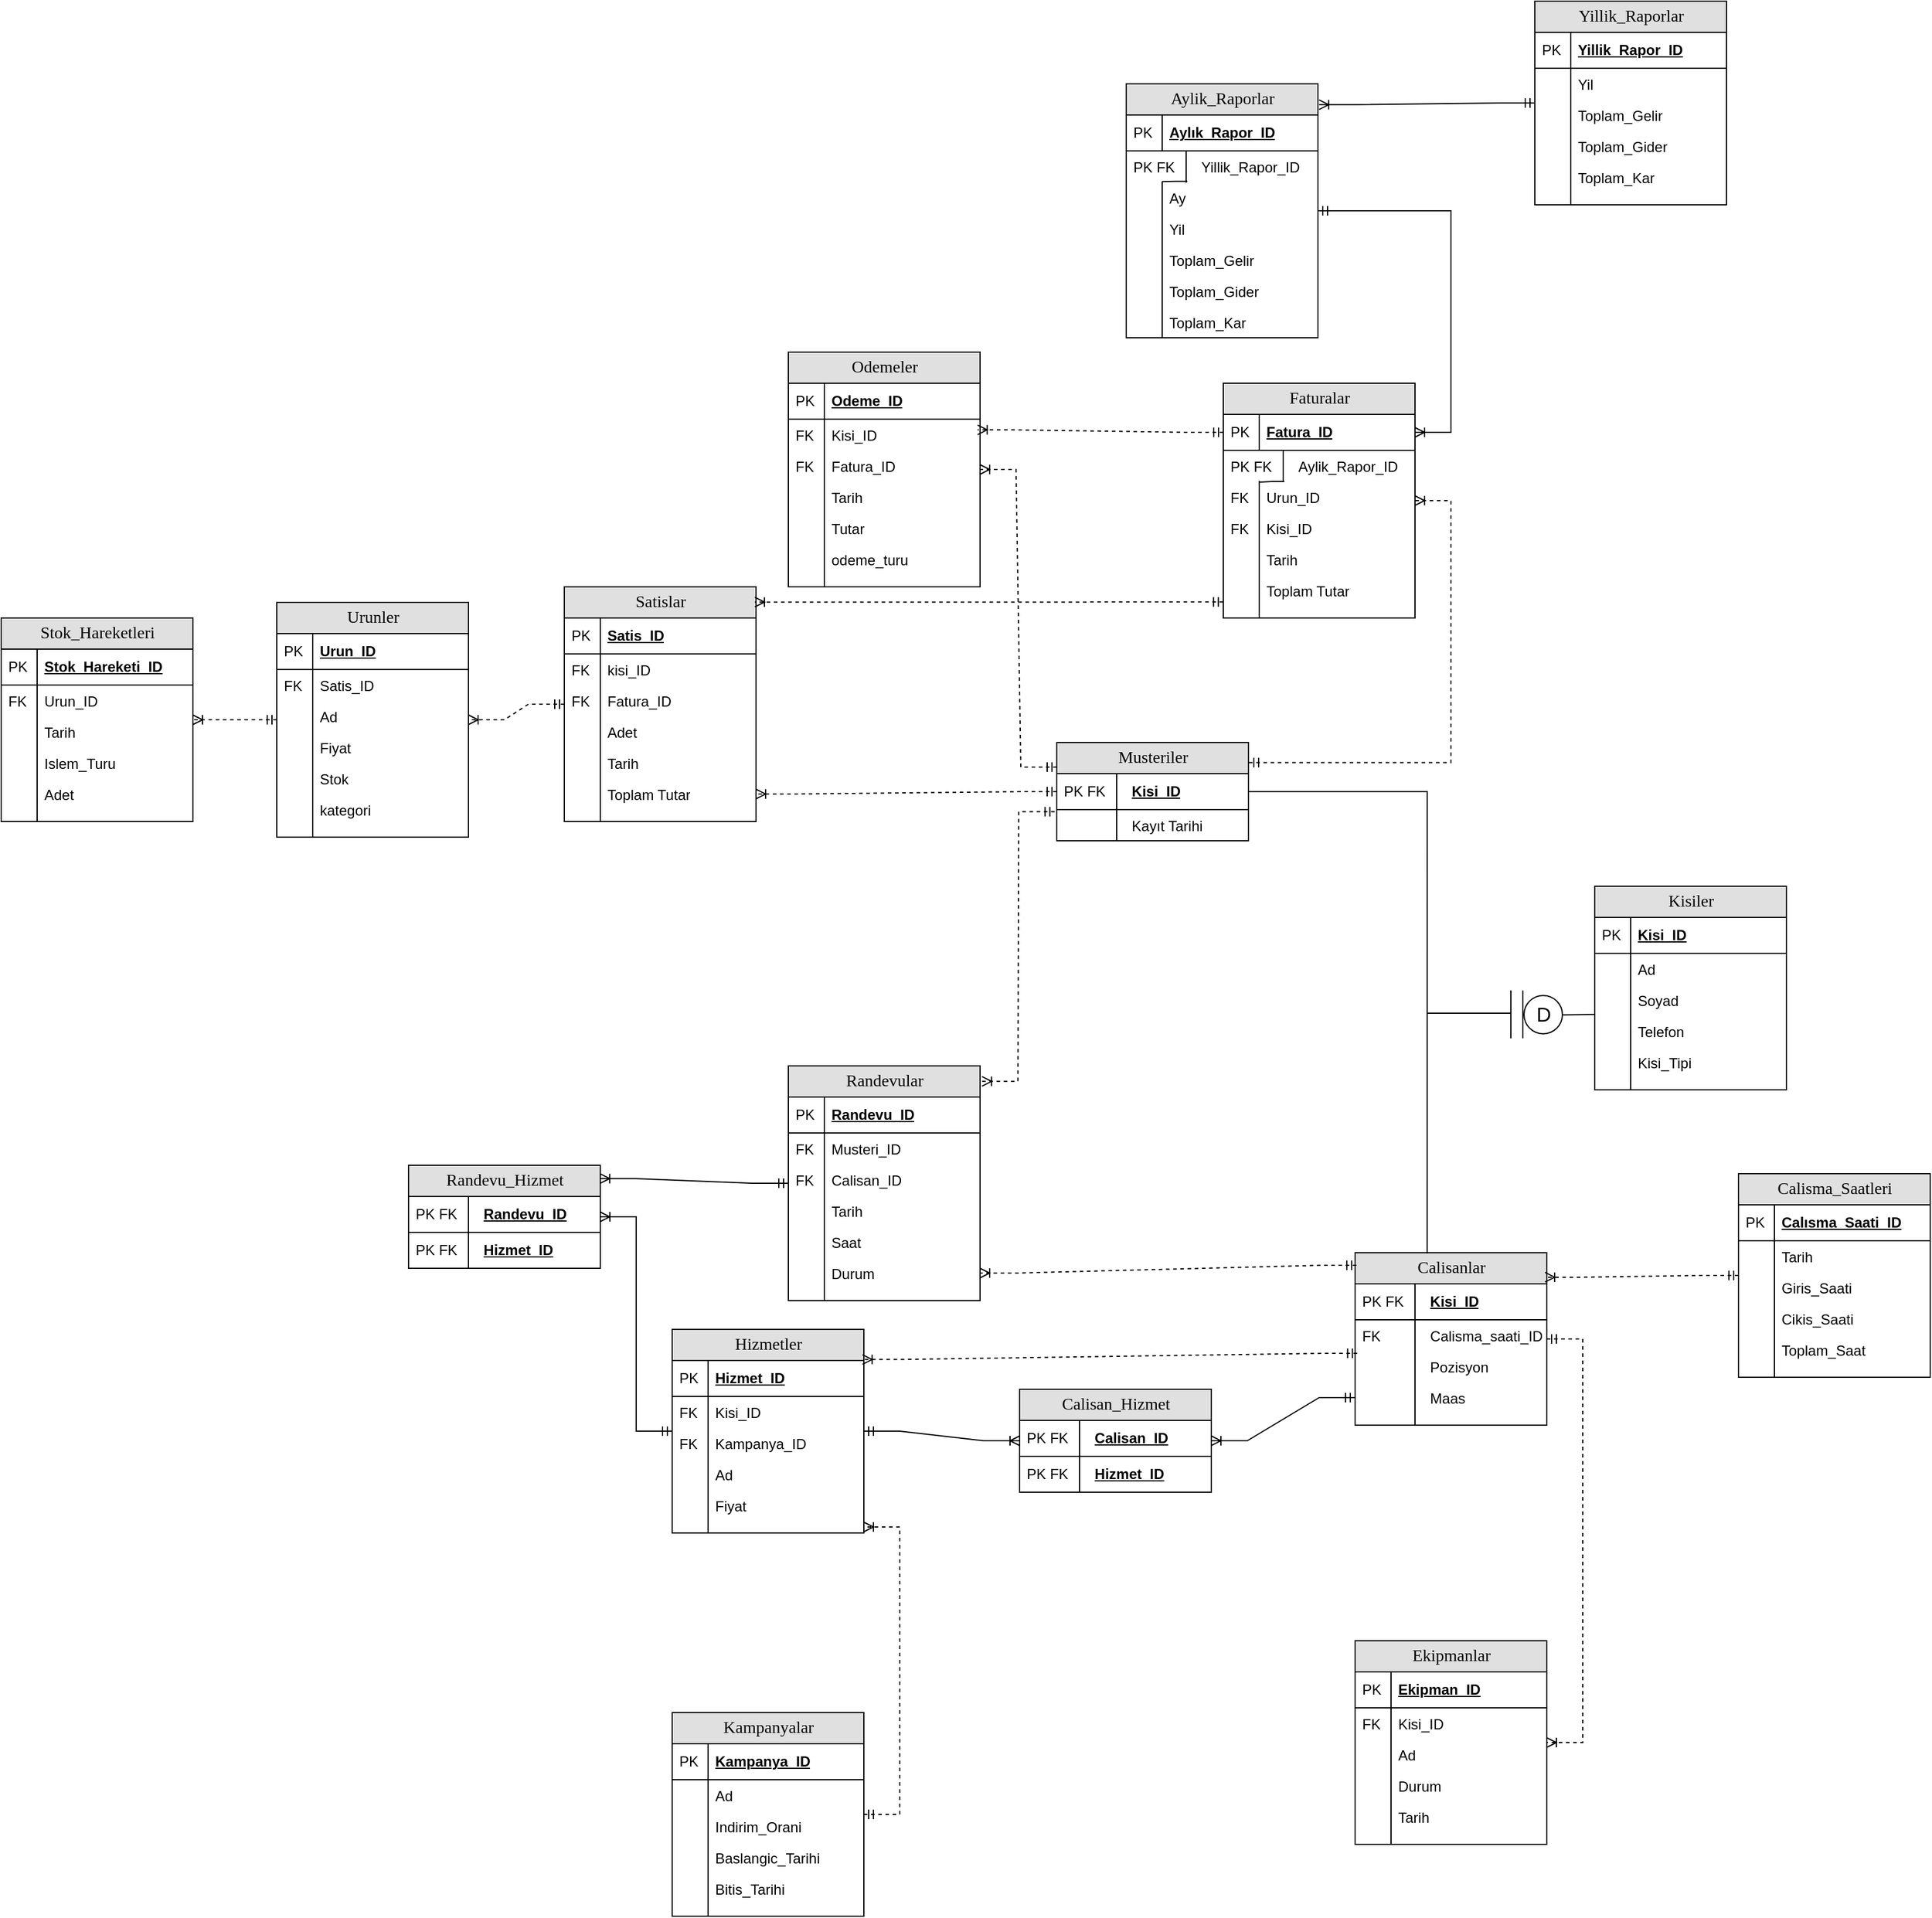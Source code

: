 <mxfile version="25.0.3">
  <diagram name="Page-1" id="e56a1550-8fbb-45ad-956c-1786394a9013">
    <mxGraphModel dx="3673" dy="1540" grid="1" gridSize="10" guides="1" tooltips="1" connect="1" arrows="1" fold="1" page="1" pageScale="1" pageWidth="1100" pageHeight="850" background="none" math="0" shadow="0">
      <root>
        <mxCell id="0" />
        <mxCell id="1" parent="0" />
        <mxCell id="2e49270ec7c68f3f-19" value="Calisanlar" style="swimlane;html=1;fontStyle=0;childLayout=stackLayout;horizontal=1;startSize=26;fillColor=#e0e0e0;horizontalStack=0;resizeParent=1;resizeLast=0;collapsible=1;marginBottom=0;swimlaneFillColor=#ffffff;align=center;rounded=0;shadow=0;comic=0;labelBackgroundColor=none;strokeWidth=1;fontFamily=Verdana;fontSize=14" parent="1" vertex="1">
          <mxGeometry x="-20" y="596" width="160" height="144" as="geometry" />
        </mxCell>
        <mxCell id="2e49270ec7c68f3f-20" value="&lt;span style=&quot;white-space: pre;&quot;&gt;&#x9;&lt;/span&gt;Kisi_ID" style="shape=partialRectangle;top=0;left=0;right=0;bottom=1;html=1;align=left;verticalAlign=middle;fillColor=none;spacingLeft=34;spacingRight=4;whiteSpace=wrap;overflow=hidden;rotatable=0;points=[[0,0.5],[1,0.5]];portConstraint=eastwest;dropTarget=0;fontStyle=5;" parent="2e49270ec7c68f3f-19" vertex="1">
          <mxGeometry y="26" width="160" height="30" as="geometry" />
        </mxCell>
        <mxCell id="2e49270ec7c68f3f-21" value="PK FK" style="shape=partialRectangle;top=0;left=0;bottom=0;html=1;fillColor=none;align=left;verticalAlign=middle;spacingLeft=4;spacingRight=4;whiteSpace=wrap;overflow=hidden;rotatable=0;points=[];portConstraint=eastwest;part=1;" parent="2e49270ec7c68f3f-20" vertex="1" connectable="0">
          <mxGeometry width="50" height="30" as="geometry" />
        </mxCell>
        <mxCell id="g6Ii86ajnNC6fAoiNgQ1-550" value="&lt;span style=&quot;white-space: pre;&quot;&gt;&#x9;&lt;/span&gt;Calisma_saati_ID" style="shape=partialRectangle;top=0;left=0;right=0;bottom=0;html=1;align=left;verticalAlign=top;fillColor=none;spacingLeft=34;spacingRight=4;whiteSpace=wrap;overflow=hidden;rotatable=0;points=[[0,0.5],[1,0.5]];portConstraint=eastwest;dropTarget=0;" parent="2e49270ec7c68f3f-19" vertex="1">
          <mxGeometry y="56" width="160" height="26" as="geometry" />
        </mxCell>
        <mxCell id="g6Ii86ajnNC6fAoiNgQ1-551" value="FK" style="shape=partialRectangle;top=0;left=0;bottom=0;html=1;fillColor=none;align=left;verticalAlign=top;spacingLeft=4;spacingRight=4;whiteSpace=wrap;overflow=hidden;rotatable=0;points=[];portConstraint=eastwest;part=1;" parent="g6Ii86ajnNC6fAoiNgQ1-550" vertex="1" connectable="0">
          <mxGeometry width="50" height="26" as="geometry" />
        </mxCell>
        <mxCell id="6eAOw2DbFqQHjZM48IqX-1" value="&lt;span style=&quot;white-space: pre;&quot;&gt;&#x9;&lt;/span&gt;Pozisyon" style="shape=partialRectangle;top=0;left=0;right=0;bottom=0;html=1;align=left;verticalAlign=top;fillColor=none;spacingLeft=34;spacingRight=4;whiteSpace=wrap;overflow=hidden;rotatable=0;points=[[0,0.5],[1,0.5]];portConstraint=eastwest;dropTarget=0;" vertex="1" parent="2e49270ec7c68f3f-19">
          <mxGeometry y="82" width="160" height="26" as="geometry" />
        </mxCell>
        <mxCell id="6eAOw2DbFqQHjZM48IqX-2" value="" style="shape=partialRectangle;top=0;left=0;bottom=0;html=1;fillColor=none;align=left;verticalAlign=top;spacingLeft=4;spacingRight=4;whiteSpace=wrap;overflow=hidden;rotatable=0;points=[];portConstraint=eastwest;part=1;" vertex="1" connectable="0" parent="6eAOw2DbFqQHjZM48IqX-1">
          <mxGeometry width="50" height="26" as="geometry" />
        </mxCell>
        <mxCell id="g6Ii86ajnNC6fAoiNgQ1-552" value="&lt;span style=&quot;white-space: pre;&quot;&gt;&#x9;&lt;/span&gt;Maas" style="shape=partialRectangle;top=0;left=0;right=0;bottom=0;html=1;align=left;verticalAlign=top;fillColor=none;spacingLeft=34;spacingRight=4;whiteSpace=wrap;overflow=hidden;rotatable=0;points=[[0,0.5],[1,0.5]];portConstraint=eastwest;dropTarget=0;" parent="2e49270ec7c68f3f-19" vertex="1">
          <mxGeometry y="108" width="160" height="26" as="geometry" />
        </mxCell>
        <mxCell id="g6Ii86ajnNC6fAoiNgQ1-553" value="" style="shape=partialRectangle;top=0;left=0;bottom=0;html=1;fillColor=none;align=left;verticalAlign=top;spacingLeft=4;spacingRight=4;whiteSpace=wrap;overflow=hidden;rotatable=0;points=[];portConstraint=eastwest;part=1;" parent="g6Ii86ajnNC6fAoiNgQ1-552" vertex="1" connectable="0">
          <mxGeometry width="50" height="26" as="geometry" />
        </mxCell>
        <mxCell id="g6Ii86ajnNC6fAoiNgQ1-554" value="" style="shape=partialRectangle;top=0;left=0;right=0;bottom=0;html=1;align=left;verticalAlign=top;fillColor=none;spacingLeft=34;spacingRight=4;whiteSpace=wrap;overflow=hidden;rotatable=0;points=[[0,0.5],[1,0.5]];portConstraint=eastwest;dropTarget=0;" parent="2e49270ec7c68f3f-19" vertex="1">
          <mxGeometry y="134" width="160" height="10" as="geometry" />
        </mxCell>
        <mxCell id="g6Ii86ajnNC6fAoiNgQ1-555" value="" style="shape=partialRectangle;top=0;left=0;bottom=0;html=1;fillColor=none;align=left;verticalAlign=top;spacingLeft=4;spacingRight=4;whiteSpace=wrap;overflow=hidden;rotatable=0;points=[];portConstraint=eastwest;part=1;" parent="g6Ii86ajnNC6fAoiNgQ1-554" vertex="1" connectable="0">
          <mxGeometry width="50" height="10" as="geometry" />
        </mxCell>
        <mxCell id="g6Ii86ajnNC6fAoiNgQ1-359" value="Hizmetler" style="swimlane;html=1;fontStyle=0;childLayout=stackLayout;horizontal=1;startSize=26;fillColor=#e0e0e0;horizontalStack=0;resizeParent=1;resizeLast=0;collapsible=1;marginBottom=0;swimlaneFillColor=#ffffff;align=center;rounded=0;shadow=0;comic=0;labelBackgroundColor=none;strokeWidth=1;fontFamily=Verdana;fontSize=14" parent="1" vertex="1">
          <mxGeometry x="-590" y="660" width="160" height="170" as="geometry" />
        </mxCell>
        <mxCell id="g6Ii86ajnNC6fAoiNgQ1-360" value="Hizmet_ID" style="shape=partialRectangle;top=0;left=0;right=0;bottom=1;html=1;align=left;verticalAlign=middle;fillColor=none;spacingLeft=34;spacingRight=4;whiteSpace=wrap;overflow=hidden;rotatable=0;points=[[0,0.5],[1,0.5]];portConstraint=eastwest;dropTarget=0;fontStyle=5;" parent="g6Ii86ajnNC6fAoiNgQ1-359" vertex="1">
          <mxGeometry y="26" width="160" height="30" as="geometry" />
        </mxCell>
        <mxCell id="g6Ii86ajnNC6fAoiNgQ1-361" value="PK" style="shape=partialRectangle;top=0;left=0;bottom=0;html=1;fillColor=none;align=left;verticalAlign=middle;spacingLeft=4;spacingRight=4;whiteSpace=wrap;overflow=hidden;rotatable=0;points=[];portConstraint=eastwest;part=1;" parent="g6Ii86ajnNC6fAoiNgQ1-360" vertex="1" connectable="0">
          <mxGeometry width="30" height="30" as="geometry" />
        </mxCell>
        <mxCell id="6eAOw2DbFqQHjZM48IqX-41" value="Kisi_ID" style="shape=partialRectangle;top=0;left=0;right=0;bottom=0;html=1;align=left;verticalAlign=top;fillColor=none;spacingLeft=34;spacingRight=4;whiteSpace=wrap;overflow=hidden;rotatable=0;points=[[0,0.5],[1,0.5]];portConstraint=eastwest;dropTarget=0;" vertex="1" parent="g6Ii86ajnNC6fAoiNgQ1-359">
          <mxGeometry y="56" width="160" height="26" as="geometry" />
        </mxCell>
        <mxCell id="6eAOw2DbFqQHjZM48IqX-42" value="FK" style="shape=partialRectangle;top=0;left=0;bottom=0;html=1;fillColor=none;align=left;verticalAlign=top;spacingLeft=4;spacingRight=4;whiteSpace=wrap;overflow=hidden;rotatable=0;points=[];portConstraint=eastwest;part=1;" vertex="1" connectable="0" parent="6eAOw2DbFqQHjZM48IqX-41">
          <mxGeometry width="30" height="26" as="geometry" />
        </mxCell>
        <mxCell id="g6Ii86ajnNC6fAoiNgQ1-362" value="Kampanya_ID" style="shape=partialRectangle;top=0;left=0;right=0;bottom=0;html=1;align=left;verticalAlign=top;fillColor=none;spacingLeft=34;spacingRight=4;whiteSpace=wrap;overflow=hidden;rotatable=0;points=[[0,0.5],[1,0.5]];portConstraint=eastwest;dropTarget=0;" parent="g6Ii86ajnNC6fAoiNgQ1-359" vertex="1">
          <mxGeometry y="82" width="160" height="26" as="geometry" />
        </mxCell>
        <mxCell id="g6Ii86ajnNC6fAoiNgQ1-363" value="FK" style="shape=partialRectangle;top=0;left=0;bottom=0;html=1;fillColor=none;align=left;verticalAlign=top;spacingLeft=4;spacingRight=4;whiteSpace=wrap;overflow=hidden;rotatable=0;points=[];portConstraint=eastwest;part=1;" parent="g6Ii86ajnNC6fAoiNgQ1-362" vertex="1" connectable="0">
          <mxGeometry width="30" height="26" as="geometry" />
        </mxCell>
        <mxCell id="g6Ii86ajnNC6fAoiNgQ1-724" value="Ad" style="shape=partialRectangle;top=0;left=0;right=0;bottom=0;html=1;align=left;verticalAlign=top;fillColor=none;spacingLeft=34;spacingRight=4;whiteSpace=wrap;overflow=hidden;rotatable=0;points=[[0,0.5],[1,0.5]];portConstraint=eastwest;dropTarget=0;" parent="g6Ii86ajnNC6fAoiNgQ1-359" vertex="1">
          <mxGeometry y="108" width="160" height="26" as="geometry" />
        </mxCell>
        <mxCell id="g6Ii86ajnNC6fAoiNgQ1-725" value="" style="shape=partialRectangle;top=0;left=0;bottom=0;html=1;fillColor=none;align=left;verticalAlign=top;spacingLeft=4;spacingRight=4;whiteSpace=wrap;overflow=hidden;rotatable=0;points=[];portConstraint=eastwest;part=1;" parent="g6Ii86ajnNC6fAoiNgQ1-724" vertex="1" connectable="0">
          <mxGeometry width="30" height="26" as="geometry" />
        </mxCell>
        <mxCell id="g6Ii86ajnNC6fAoiNgQ1-364" value="Fiyat" style="shape=partialRectangle;top=0;left=0;right=0;bottom=0;html=1;align=left;verticalAlign=top;fillColor=none;spacingLeft=34;spacingRight=4;whiteSpace=wrap;overflow=hidden;rotatable=0;points=[[0,0.5],[1,0.5]];portConstraint=eastwest;dropTarget=0;" parent="g6Ii86ajnNC6fAoiNgQ1-359" vertex="1">
          <mxGeometry y="134" width="160" height="26" as="geometry" />
        </mxCell>
        <mxCell id="g6Ii86ajnNC6fAoiNgQ1-365" value="" style="shape=partialRectangle;top=0;left=0;bottom=0;html=1;fillColor=none;align=left;verticalAlign=top;spacingLeft=4;spacingRight=4;whiteSpace=wrap;overflow=hidden;rotatable=0;points=[];portConstraint=eastwest;part=1;" parent="g6Ii86ajnNC6fAoiNgQ1-364" vertex="1" connectable="0">
          <mxGeometry width="30" height="26" as="geometry" />
        </mxCell>
        <mxCell id="g6Ii86ajnNC6fAoiNgQ1-368" value="" style="shape=partialRectangle;top=0;left=0;right=0;bottom=0;html=1;align=left;verticalAlign=top;fillColor=none;spacingLeft=34;spacingRight=4;whiteSpace=wrap;overflow=hidden;rotatable=0;points=[[0,0.5],[1,0.5]];portConstraint=eastwest;dropTarget=0;" parent="g6Ii86ajnNC6fAoiNgQ1-359" vertex="1">
          <mxGeometry y="160" width="160" height="10" as="geometry" />
        </mxCell>
        <mxCell id="g6Ii86ajnNC6fAoiNgQ1-369" value="" style="shape=partialRectangle;top=0;left=0;bottom=0;html=1;fillColor=none;align=left;verticalAlign=top;spacingLeft=4;spacingRight=4;whiteSpace=wrap;overflow=hidden;rotatable=0;points=[];portConstraint=eastwest;part=1;" parent="g6Ii86ajnNC6fAoiNgQ1-368" vertex="1" connectable="0">
          <mxGeometry width="30" height="10" as="geometry" />
        </mxCell>
        <mxCell id="g6Ii86ajnNC6fAoiNgQ1-370" value="Randevular" style="swimlane;html=1;fontStyle=0;childLayout=stackLayout;horizontal=1;startSize=26;fillColor=#e0e0e0;horizontalStack=0;resizeParent=1;resizeLast=0;collapsible=1;marginBottom=0;swimlaneFillColor=#ffffff;align=center;rounded=0;shadow=0;comic=0;labelBackgroundColor=none;strokeWidth=1;fontFamily=Verdana;fontSize=14" parent="1" vertex="1">
          <mxGeometry x="-493" y="440" width="160" height="196" as="geometry" />
        </mxCell>
        <mxCell id="g6Ii86ajnNC6fAoiNgQ1-371" value="Randevu_ID" style="shape=partialRectangle;top=0;left=0;right=0;bottom=1;html=1;align=left;verticalAlign=middle;fillColor=none;spacingLeft=34;spacingRight=4;whiteSpace=wrap;overflow=hidden;rotatable=0;points=[[0,0.5],[1,0.5]];portConstraint=eastwest;dropTarget=0;fontStyle=5;" parent="g6Ii86ajnNC6fAoiNgQ1-370" vertex="1">
          <mxGeometry y="26" width="160" height="30" as="geometry" />
        </mxCell>
        <mxCell id="g6Ii86ajnNC6fAoiNgQ1-372" value="PK" style="shape=partialRectangle;top=0;left=0;bottom=0;html=1;fillColor=none;align=left;verticalAlign=middle;spacingLeft=4;spacingRight=4;whiteSpace=wrap;overflow=hidden;rotatable=0;points=[];portConstraint=eastwest;part=1;" parent="g6Ii86ajnNC6fAoiNgQ1-371" vertex="1" connectable="0">
          <mxGeometry width="30" height="30" as="geometry" />
        </mxCell>
        <mxCell id="g6Ii86ajnNC6fAoiNgQ1-373" value="Musteri_ID" style="shape=partialRectangle;top=0;left=0;right=0;bottom=0;html=1;align=left;verticalAlign=top;fillColor=none;spacingLeft=34;spacingRight=4;whiteSpace=wrap;overflow=hidden;rotatable=0;points=[[0,0.5],[1,0.5]];portConstraint=eastwest;dropTarget=0;" parent="g6Ii86ajnNC6fAoiNgQ1-370" vertex="1">
          <mxGeometry y="56" width="160" height="26" as="geometry" />
        </mxCell>
        <mxCell id="g6Ii86ajnNC6fAoiNgQ1-374" value="FK" style="shape=partialRectangle;top=0;left=0;bottom=0;html=1;fillColor=none;align=left;verticalAlign=top;spacingLeft=4;spacingRight=4;whiteSpace=wrap;overflow=hidden;rotatable=0;points=[];portConstraint=eastwest;part=1;" parent="g6Ii86ajnNC6fAoiNgQ1-373" vertex="1" connectable="0">
          <mxGeometry width="30" height="26" as="geometry" />
        </mxCell>
        <mxCell id="6eAOw2DbFqQHjZM48IqX-39" value="Calisan_ID" style="shape=partialRectangle;top=0;left=0;right=0;bottom=0;html=1;align=left;verticalAlign=top;fillColor=none;spacingLeft=34;spacingRight=4;whiteSpace=wrap;overflow=hidden;rotatable=0;points=[[0,0.5],[1,0.5]];portConstraint=eastwest;dropTarget=0;" vertex="1" parent="g6Ii86ajnNC6fAoiNgQ1-370">
          <mxGeometry y="82" width="160" height="26" as="geometry" />
        </mxCell>
        <mxCell id="6eAOw2DbFqQHjZM48IqX-40" value="FK" style="shape=partialRectangle;top=0;left=0;bottom=0;html=1;fillColor=none;align=left;verticalAlign=top;spacingLeft=4;spacingRight=4;whiteSpace=wrap;overflow=hidden;rotatable=0;points=[];portConstraint=eastwest;part=1;" vertex="1" connectable="0" parent="6eAOw2DbFqQHjZM48IqX-39">
          <mxGeometry width="30" height="26" as="geometry" />
        </mxCell>
        <mxCell id="g6Ii86ajnNC6fAoiNgQ1-560" value="Tarih" style="shape=partialRectangle;top=0;left=0;right=0;bottom=0;html=1;align=left;verticalAlign=top;fillColor=none;spacingLeft=34;spacingRight=4;whiteSpace=wrap;overflow=hidden;rotatable=0;points=[[0,0.5],[1,0.5]];portConstraint=eastwest;dropTarget=0;" parent="g6Ii86ajnNC6fAoiNgQ1-370" vertex="1">
          <mxGeometry y="108" width="160" height="26" as="geometry" />
        </mxCell>
        <mxCell id="g6Ii86ajnNC6fAoiNgQ1-561" value="" style="shape=partialRectangle;top=0;left=0;bottom=0;html=1;fillColor=none;align=left;verticalAlign=top;spacingLeft=4;spacingRight=4;whiteSpace=wrap;overflow=hidden;rotatable=0;points=[];portConstraint=eastwest;part=1;" parent="g6Ii86ajnNC6fAoiNgQ1-560" vertex="1" connectable="0">
          <mxGeometry width="30" height="26" as="geometry" />
        </mxCell>
        <mxCell id="g6Ii86ajnNC6fAoiNgQ1-558" value="Saat" style="shape=partialRectangle;top=0;left=0;right=0;bottom=0;html=1;align=left;verticalAlign=top;fillColor=none;spacingLeft=34;spacingRight=4;whiteSpace=wrap;overflow=hidden;rotatable=0;points=[[0,0.5],[1,0.5]];portConstraint=eastwest;dropTarget=0;" parent="g6Ii86ajnNC6fAoiNgQ1-370" vertex="1">
          <mxGeometry y="134" width="160" height="26" as="geometry" />
        </mxCell>
        <mxCell id="g6Ii86ajnNC6fAoiNgQ1-559" value="" style="shape=partialRectangle;top=0;left=0;bottom=0;html=1;fillColor=none;align=left;verticalAlign=top;spacingLeft=4;spacingRight=4;whiteSpace=wrap;overflow=hidden;rotatable=0;points=[];portConstraint=eastwest;part=1;" parent="g6Ii86ajnNC6fAoiNgQ1-558" vertex="1" connectable="0">
          <mxGeometry width="30" height="26" as="geometry" />
        </mxCell>
        <mxCell id="g6Ii86ajnNC6fAoiNgQ1-556" value="Durum" style="shape=partialRectangle;top=0;left=0;right=0;bottom=0;html=1;align=left;verticalAlign=top;fillColor=none;spacingLeft=34;spacingRight=4;whiteSpace=wrap;overflow=hidden;rotatable=0;points=[[0,0.5],[1,0.5]];portConstraint=eastwest;dropTarget=0;" parent="g6Ii86ajnNC6fAoiNgQ1-370" vertex="1">
          <mxGeometry y="160" width="160" height="26" as="geometry" />
        </mxCell>
        <mxCell id="g6Ii86ajnNC6fAoiNgQ1-557" value="" style="shape=partialRectangle;top=0;left=0;bottom=0;html=1;fillColor=none;align=left;verticalAlign=top;spacingLeft=4;spacingRight=4;whiteSpace=wrap;overflow=hidden;rotatable=0;points=[];portConstraint=eastwest;part=1;" parent="g6Ii86ajnNC6fAoiNgQ1-556" vertex="1" connectable="0">
          <mxGeometry width="30" height="26" as="geometry" />
        </mxCell>
        <mxCell id="g6Ii86ajnNC6fAoiNgQ1-379" value="" style="shape=partialRectangle;top=0;left=0;right=0;bottom=0;html=1;align=left;verticalAlign=top;fillColor=none;spacingLeft=34;spacingRight=4;whiteSpace=wrap;overflow=hidden;rotatable=0;points=[[0,0.5],[1,0.5]];portConstraint=eastwest;dropTarget=0;" parent="g6Ii86ajnNC6fAoiNgQ1-370" vertex="1">
          <mxGeometry y="186" width="160" height="10" as="geometry" />
        </mxCell>
        <mxCell id="g6Ii86ajnNC6fAoiNgQ1-380" value="" style="shape=partialRectangle;top=0;left=0;bottom=0;html=1;fillColor=none;align=left;verticalAlign=top;spacingLeft=4;spacingRight=4;whiteSpace=wrap;overflow=hidden;rotatable=0;points=[];portConstraint=eastwest;part=1;" parent="g6Ii86ajnNC6fAoiNgQ1-379" vertex="1" connectable="0">
          <mxGeometry width="30" height="10" as="geometry" />
        </mxCell>
        <mxCell id="g6Ii86ajnNC6fAoiNgQ1-381" value="Odemeler" style="swimlane;html=1;fontStyle=0;childLayout=stackLayout;horizontal=1;startSize=26;fillColor=#e0e0e0;horizontalStack=0;resizeParent=1;resizeLast=0;collapsible=1;marginBottom=0;swimlaneFillColor=#ffffff;align=center;rounded=0;shadow=0;comic=0;labelBackgroundColor=none;strokeWidth=1;fontFamily=Verdana;fontSize=14" parent="1" vertex="1">
          <mxGeometry x="-493" y="-156" width="160" height="196" as="geometry" />
        </mxCell>
        <mxCell id="g6Ii86ajnNC6fAoiNgQ1-382" value="Odeme_ID" style="shape=partialRectangle;top=0;left=0;right=0;bottom=1;html=1;align=left;verticalAlign=middle;fillColor=none;spacingLeft=34;spacingRight=4;whiteSpace=wrap;overflow=hidden;rotatable=0;points=[[0,0.5],[1,0.5]];portConstraint=eastwest;dropTarget=0;fontStyle=5;" parent="g6Ii86ajnNC6fAoiNgQ1-381" vertex="1">
          <mxGeometry y="26" width="160" height="30" as="geometry" />
        </mxCell>
        <mxCell id="g6Ii86ajnNC6fAoiNgQ1-383" value="PK" style="shape=partialRectangle;top=0;left=0;bottom=0;html=1;fillColor=none;align=left;verticalAlign=middle;spacingLeft=4;spacingRight=4;whiteSpace=wrap;overflow=hidden;rotatable=0;points=[];portConstraint=eastwest;part=1;" parent="g6Ii86ajnNC6fAoiNgQ1-382" vertex="1" connectable="0">
          <mxGeometry width="30" height="30" as="geometry" />
        </mxCell>
        <mxCell id="g6Ii86ajnNC6fAoiNgQ1-384" value="Kisi_ID" style="shape=partialRectangle;top=0;left=0;right=0;bottom=0;html=1;align=left;verticalAlign=top;fillColor=none;spacingLeft=34;spacingRight=4;whiteSpace=wrap;overflow=hidden;rotatable=0;points=[[0,0.5],[1,0.5]];portConstraint=eastwest;dropTarget=0;" parent="g6Ii86ajnNC6fAoiNgQ1-381" vertex="1">
          <mxGeometry y="56" width="160" height="26" as="geometry" />
        </mxCell>
        <mxCell id="g6Ii86ajnNC6fAoiNgQ1-385" value="FK" style="shape=partialRectangle;top=0;left=0;bottom=0;html=1;fillColor=none;align=left;verticalAlign=top;spacingLeft=4;spacingRight=4;whiteSpace=wrap;overflow=hidden;rotatable=0;points=[];portConstraint=eastwest;part=1;" parent="g6Ii86ajnNC6fAoiNgQ1-384" vertex="1" connectable="0">
          <mxGeometry width="30" height="26" as="geometry" />
        </mxCell>
        <mxCell id="6eAOw2DbFqQHjZM48IqX-33" value="Fatura_ID" style="shape=partialRectangle;top=0;left=0;right=0;bottom=0;html=1;align=left;verticalAlign=top;fillColor=none;spacingLeft=34;spacingRight=4;whiteSpace=wrap;overflow=hidden;rotatable=0;points=[[0,0.5],[1,0.5]];portConstraint=eastwest;dropTarget=0;" vertex="1" parent="g6Ii86ajnNC6fAoiNgQ1-381">
          <mxGeometry y="82" width="160" height="26" as="geometry" />
        </mxCell>
        <mxCell id="6eAOw2DbFqQHjZM48IqX-34" value="FK" style="shape=partialRectangle;top=0;left=0;bottom=0;html=1;fillColor=none;align=left;verticalAlign=top;spacingLeft=4;spacingRight=4;whiteSpace=wrap;overflow=hidden;rotatable=0;points=[];portConstraint=eastwest;part=1;" vertex="1" connectable="0" parent="6eAOw2DbFqQHjZM48IqX-33">
          <mxGeometry width="30" height="26" as="geometry" />
        </mxCell>
        <mxCell id="g6Ii86ajnNC6fAoiNgQ1-386" value="Tarih" style="shape=partialRectangle;top=0;left=0;right=0;bottom=0;html=1;align=left;verticalAlign=top;fillColor=none;spacingLeft=34;spacingRight=4;whiteSpace=wrap;overflow=hidden;rotatable=0;points=[[0,0.5],[1,0.5]];portConstraint=eastwest;dropTarget=0;" parent="g6Ii86ajnNC6fAoiNgQ1-381" vertex="1">
          <mxGeometry y="108" width="160" height="26" as="geometry" />
        </mxCell>
        <mxCell id="g6Ii86ajnNC6fAoiNgQ1-387" value="" style="shape=partialRectangle;top=0;left=0;bottom=0;html=1;fillColor=none;align=left;verticalAlign=top;spacingLeft=4;spacingRight=4;whiteSpace=wrap;overflow=hidden;rotatable=0;points=[];portConstraint=eastwest;part=1;" parent="g6Ii86ajnNC6fAoiNgQ1-386" vertex="1" connectable="0">
          <mxGeometry width="30" height="26" as="geometry" />
        </mxCell>
        <mxCell id="g6Ii86ajnNC6fAoiNgQ1-562" value="Tutar" style="shape=partialRectangle;top=0;left=0;right=0;bottom=0;html=1;align=left;verticalAlign=top;fillColor=none;spacingLeft=34;spacingRight=4;whiteSpace=wrap;overflow=hidden;rotatable=0;points=[[0,0.5],[1,0.5]];portConstraint=eastwest;dropTarget=0;" parent="g6Ii86ajnNC6fAoiNgQ1-381" vertex="1">
          <mxGeometry y="134" width="160" height="26" as="geometry" />
        </mxCell>
        <mxCell id="g6Ii86ajnNC6fAoiNgQ1-563" value="" style="shape=partialRectangle;top=0;left=0;bottom=0;html=1;fillColor=none;align=left;verticalAlign=top;spacingLeft=4;spacingRight=4;whiteSpace=wrap;overflow=hidden;rotatable=0;points=[];portConstraint=eastwest;part=1;" parent="g6Ii86ajnNC6fAoiNgQ1-562" vertex="1" connectable="0">
          <mxGeometry width="30" height="26" as="geometry" />
        </mxCell>
        <mxCell id="g6Ii86ajnNC6fAoiNgQ1-388" value="odeme_turu" style="shape=partialRectangle;top=0;left=0;right=0;bottom=0;html=1;align=left;verticalAlign=top;fillColor=none;spacingLeft=34;spacingRight=4;whiteSpace=wrap;overflow=hidden;rotatable=0;points=[[0,0.5],[1,0.5]];portConstraint=eastwest;dropTarget=0;" parent="g6Ii86ajnNC6fAoiNgQ1-381" vertex="1">
          <mxGeometry y="160" width="160" height="26" as="geometry" />
        </mxCell>
        <mxCell id="g6Ii86ajnNC6fAoiNgQ1-389" value="" style="shape=partialRectangle;top=0;left=0;bottom=0;html=1;fillColor=none;align=left;verticalAlign=top;spacingLeft=4;spacingRight=4;whiteSpace=wrap;overflow=hidden;rotatable=0;points=[];portConstraint=eastwest;part=1;" parent="g6Ii86ajnNC6fAoiNgQ1-388" vertex="1" connectable="0">
          <mxGeometry width="30" height="26" as="geometry" />
        </mxCell>
        <mxCell id="g6Ii86ajnNC6fAoiNgQ1-390" value="" style="shape=partialRectangle;top=0;left=0;right=0;bottom=0;html=1;align=left;verticalAlign=top;fillColor=none;spacingLeft=34;spacingRight=4;whiteSpace=wrap;overflow=hidden;rotatable=0;points=[[0,0.5],[1,0.5]];portConstraint=eastwest;dropTarget=0;" parent="g6Ii86ajnNC6fAoiNgQ1-381" vertex="1">
          <mxGeometry y="186" width="160" height="10" as="geometry" />
        </mxCell>
        <mxCell id="g6Ii86ajnNC6fAoiNgQ1-391" value="" style="shape=partialRectangle;top=0;left=0;bottom=0;html=1;fillColor=none;align=left;verticalAlign=top;spacingLeft=4;spacingRight=4;whiteSpace=wrap;overflow=hidden;rotatable=0;points=[];portConstraint=eastwest;part=1;" parent="g6Ii86ajnNC6fAoiNgQ1-390" vertex="1" connectable="0">
          <mxGeometry width="30" height="10" as="geometry" />
        </mxCell>
        <mxCell id="g6Ii86ajnNC6fAoiNgQ1-392" value="Urunler" style="swimlane;html=1;fontStyle=0;childLayout=stackLayout;horizontal=1;startSize=26;fillColor=#e0e0e0;horizontalStack=0;resizeParent=1;resizeLast=0;collapsible=1;marginBottom=0;swimlaneFillColor=#ffffff;align=center;rounded=0;shadow=0;comic=0;labelBackgroundColor=none;strokeWidth=1;fontFamily=Verdana;fontSize=14" parent="1" vertex="1">
          <mxGeometry x="-920" y="53" width="160" height="196" as="geometry" />
        </mxCell>
        <mxCell id="g6Ii86ajnNC6fAoiNgQ1-393" value="Urun_ID" style="shape=partialRectangle;top=0;left=0;right=0;bottom=1;html=1;align=left;verticalAlign=middle;fillColor=none;spacingLeft=34;spacingRight=4;whiteSpace=wrap;overflow=hidden;rotatable=0;points=[[0,0.5],[1,0.5]];portConstraint=eastwest;dropTarget=0;fontStyle=5;" parent="g6Ii86ajnNC6fAoiNgQ1-392" vertex="1">
          <mxGeometry y="26" width="160" height="30" as="geometry" />
        </mxCell>
        <mxCell id="g6Ii86ajnNC6fAoiNgQ1-394" value="PK" style="shape=partialRectangle;top=0;left=0;bottom=0;html=1;fillColor=none;align=left;verticalAlign=middle;spacingLeft=4;spacingRight=4;whiteSpace=wrap;overflow=hidden;rotatable=0;points=[];portConstraint=eastwest;part=1;" parent="g6Ii86ajnNC6fAoiNgQ1-393" vertex="1" connectable="0">
          <mxGeometry width="30" height="30" as="geometry" />
        </mxCell>
        <mxCell id="6eAOw2DbFqQHjZM48IqX-37" value="Satis_ID" style="shape=partialRectangle;top=0;left=0;right=0;bottom=0;html=1;align=left;verticalAlign=top;fillColor=none;spacingLeft=34;spacingRight=4;whiteSpace=wrap;overflow=hidden;rotatable=0;points=[[0,0.5],[1,0.5]];portConstraint=eastwest;dropTarget=0;" vertex="1" parent="g6Ii86ajnNC6fAoiNgQ1-392">
          <mxGeometry y="56" width="160" height="26" as="geometry" />
        </mxCell>
        <mxCell id="6eAOw2DbFqQHjZM48IqX-38" value="FK" style="shape=partialRectangle;top=0;left=0;bottom=0;html=1;fillColor=none;align=left;verticalAlign=top;spacingLeft=4;spacingRight=4;whiteSpace=wrap;overflow=hidden;rotatable=0;points=[];portConstraint=eastwest;part=1;" vertex="1" connectable="0" parent="6eAOw2DbFqQHjZM48IqX-37">
          <mxGeometry width="30" height="26" as="geometry" />
        </mxCell>
        <mxCell id="g6Ii86ajnNC6fAoiNgQ1-395" value="Ad" style="shape=partialRectangle;top=0;left=0;right=0;bottom=0;html=1;align=left;verticalAlign=top;fillColor=none;spacingLeft=34;spacingRight=4;whiteSpace=wrap;overflow=hidden;rotatable=0;points=[[0,0.5],[1,0.5]];portConstraint=eastwest;dropTarget=0;" parent="g6Ii86ajnNC6fAoiNgQ1-392" vertex="1">
          <mxGeometry y="82" width="160" height="26" as="geometry" />
        </mxCell>
        <mxCell id="g6Ii86ajnNC6fAoiNgQ1-396" value="" style="shape=partialRectangle;top=0;left=0;bottom=0;html=1;fillColor=none;align=left;verticalAlign=top;spacingLeft=4;spacingRight=4;whiteSpace=wrap;overflow=hidden;rotatable=0;points=[];portConstraint=eastwest;part=1;" parent="g6Ii86ajnNC6fAoiNgQ1-395" vertex="1" connectable="0">
          <mxGeometry width="30" height="26" as="geometry" />
        </mxCell>
        <mxCell id="g6Ii86ajnNC6fAoiNgQ1-397" value="Fiyat" style="shape=partialRectangle;top=0;left=0;right=0;bottom=0;html=1;align=left;verticalAlign=top;fillColor=none;spacingLeft=34;spacingRight=4;whiteSpace=wrap;overflow=hidden;rotatable=0;points=[[0,0.5],[1,0.5]];portConstraint=eastwest;dropTarget=0;" parent="g6Ii86ajnNC6fAoiNgQ1-392" vertex="1">
          <mxGeometry y="108" width="160" height="26" as="geometry" />
        </mxCell>
        <mxCell id="g6Ii86ajnNC6fAoiNgQ1-398" value="" style="shape=partialRectangle;top=0;left=0;bottom=0;html=1;fillColor=none;align=left;verticalAlign=top;spacingLeft=4;spacingRight=4;whiteSpace=wrap;overflow=hidden;rotatable=0;points=[];portConstraint=eastwest;part=1;" parent="g6Ii86ajnNC6fAoiNgQ1-397" vertex="1" connectable="0">
          <mxGeometry width="30" height="26" as="geometry" />
        </mxCell>
        <mxCell id="g6Ii86ajnNC6fAoiNgQ1-399" value="Stok" style="shape=partialRectangle;top=0;left=0;right=0;bottom=0;html=1;align=left;verticalAlign=top;fillColor=none;spacingLeft=34;spacingRight=4;whiteSpace=wrap;overflow=hidden;rotatable=0;points=[[0,0.5],[1,0.5]];portConstraint=eastwest;dropTarget=0;" parent="g6Ii86ajnNC6fAoiNgQ1-392" vertex="1">
          <mxGeometry y="134" width="160" height="26" as="geometry" />
        </mxCell>
        <mxCell id="g6Ii86ajnNC6fAoiNgQ1-400" value="" style="shape=partialRectangle;top=0;left=0;bottom=0;html=1;fillColor=none;align=left;verticalAlign=top;spacingLeft=4;spacingRight=4;whiteSpace=wrap;overflow=hidden;rotatable=0;points=[];portConstraint=eastwest;part=1;" parent="g6Ii86ajnNC6fAoiNgQ1-399" vertex="1" connectable="0">
          <mxGeometry width="30" height="26" as="geometry" />
        </mxCell>
        <mxCell id="g6Ii86ajnNC6fAoiNgQ1-564" value="kategori" style="shape=partialRectangle;top=0;left=0;right=0;bottom=0;html=1;align=left;verticalAlign=top;fillColor=none;spacingLeft=34;spacingRight=4;whiteSpace=wrap;overflow=hidden;rotatable=0;points=[[0,0.5],[1,0.5]];portConstraint=eastwest;dropTarget=0;" parent="g6Ii86ajnNC6fAoiNgQ1-392" vertex="1">
          <mxGeometry y="160" width="160" height="26" as="geometry" />
        </mxCell>
        <mxCell id="g6Ii86ajnNC6fAoiNgQ1-565" value="" style="shape=partialRectangle;top=0;left=0;bottom=0;html=1;fillColor=none;align=left;verticalAlign=top;spacingLeft=4;spacingRight=4;whiteSpace=wrap;overflow=hidden;rotatable=0;points=[];portConstraint=eastwest;part=1;" parent="g6Ii86ajnNC6fAoiNgQ1-564" vertex="1" connectable="0">
          <mxGeometry width="30" height="26" as="geometry" />
        </mxCell>
        <mxCell id="g6Ii86ajnNC6fAoiNgQ1-401" value="" style="shape=partialRectangle;top=0;left=0;right=0;bottom=0;html=1;align=left;verticalAlign=top;fillColor=none;spacingLeft=34;spacingRight=4;whiteSpace=wrap;overflow=hidden;rotatable=0;points=[[0,0.5],[1,0.5]];portConstraint=eastwest;dropTarget=0;" parent="g6Ii86ajnNC6fAoiNgQ1-392" vertex="1">
          <mxGeometry y="186" width="160" height="10" as="geometry" />
        </mxCell>
        <mxCell id="g6Ii86ajnNC6fAoiNgQ1-402" value="" style="shape=partialRectangle;top=0;left=0;bottom=0;html=1;fillColor=none;align=left;verticalAlign=top;spacingLeft=4;spacingRight=4;whiteSpace=wrap;overflow=hidden;rotatable=0;points=[];portConstraint=eastwest;part=1;" parent="g6Ii86ajnNC6fAoiNgQ1-401" vertex="1" connectable="0">
          <mxGeometry width="30" height="10" as="geometry" />
        </mxCell>
        <mxCell id="g6Ii86ajnNC6fAoiNgQ1-403" value="Satislar" style="swimlane;html=1;fontStyle=0;childLayout=stackLayout;horizontal=1;startSize=26;fillColor=#e0e0e0;horizontalStack=0;resizeParent=1;resizeLast=0;collapsible=1;marginBottom=0;swimlaneFillColor=#ffffff;align=center;rounded=0;shadow=0;comic=0;labelBackgroundColor=none;strokeWidth=1;fontFamily=Verdana;fontSize=14" parent="1" vertex="1">
          <mxGeometry x="-680" y="40" width="160" height="196" as="geometry" />
        </mxCell>
        <mxCell id="g6Ii86ajnNC6fAoiNgQ1-404" value="Satis_ID" style="shape=partialRectangle;top=0;left=0;right=0;bottom=1;html=1;align=left;verticalAlign=middle;fillColor=none;spacingLeft=34;spacingRight=4;whiteSpace=wrap;overflow=hidden;rotatable=0;points=[[0,0.5],[1,0.5]];portConstraint=eastwest;dropTarget=0;fontStyle=5;" parent="g6Ii86ajnNC6fAoiNgQ1-403" vertex="1">
          <mxGeometry y="26" width="160" height="30" as="geometry" />
        </mxCell>
        <mxCell id="g6Ii86ajnNC6fAoiNgQ1-405" value="PK" style="shape=partialRectangle;top=0;left=0;bottom=0;html=1;fillColor=none;align=left;verticalAlign=middle;spacingLeft=4;spacingRight=4;whiteSpace=wrap;overflow=hidden;rotatable=0;points=[];portConstraint=eastwest;part=1;" parent="g6Ii86ajnNC6fAoiNgQ1-404" vertex="1" connectable="0">
          <mxGeometry width="30" height="30" as="geometry" />
        </mxCell>
        <mxCell id="g6Ii86ajnNC6fAoiNgQ1-408" value="kisi_ID" style="shape=partialRectangle;top=0;left=0;right=0;bottom=0;html=1;align=left;verticalAlign=top;fillColor=none;spacingLeft=34;spacingRight=4;whiteSpace=wrap;overflow=hidden;rotatable=0;points=[[0,0.5],[1,0.5]];portConstraint=eastwest;dropTarget=0;" parent="g6Ii86ajnNC6fAoiNgQ1-403" vertex="1">
          <mxGeometry y="56" width="160" height="26" as="geometry" />
        </mxCell>
        <mxCell id="g6Ii86ajnNC6fAoiNgQ1-409" value="FK" style="shape=partialRectangle;top=0;left=0;bottom=0;html=1;fillColor=none;align=left;verticalAlign=top;spacingLeft=4;spacingRight=4;whiteSpace=wrap;overflow=hidden;rotatable=0;points=[];portConstraint=eastwest;part=1;" parent="g6Ii86ajnNC6fAoiNgQ1-408" vertex="1" connectable="0">
          <mxGeometry width="30" height="26" as="geometry" />
        </mxCell>
        <mxCell id="6eAOw2DbFqQHjZM48IqX-35" value="Fatura_ID" style="shape=partialRectangle;top=0;left=0;right=0;bottom=0;html=1;align=left;verticalAlign=top;fillColor=none;spacingLeft=34;spacingRight=4;whiteSpace=wrap;overflow=hidden;rotatable=0;points=[[0,0.5],[1,0.5]];portConstraint=eastwest;dropTarget=0;" vertex="1" parent="g6Ii86ajnNC6fAoiNgQ1-403">
          <mxGeometry y="82" width="160" height="26" as="geometry" />
        </mxCell>
        <mxCell id="6eAOw2DbFqQHjZM48IqX-36" value="FK" style="shape=partialRectangle;top=0;left=0;bottom=0;html=1;fillColor=none;align=left;verticalAlign=top;spacingLeft=4;spacingRight=4;whiteSpace=wrap;overflow=hidden;rotatable=0;points=[];portConstraint=eastwest;part=1;" vertex="1" connectable="0" parent="6eAOw2DbFqQHjZM48IqX-35">
          <mxGeometry width="30" height="26" as="geometry" />
        </mxCell>
        <mxCell id="g6Ii86ajnNC6fAoiNgQ1-410" value="Adet" style="shape=partialRectangle;top=0;left=0;right=0;bottom=0;html=1;align=left;verticalAlign=top;fillColor=none;spacingLeft=34;spacingRight=4;whiteSpace=wrap;overflow=hidden;rotatable=0;points=[[0,0.5],[1,0.5]];portConstraint=eastwest;dropTarget=0;" parent="g6Ii86ajnNC6fAoiNgQ1-403" vertex="1">
          <mxGeometry y="108" width="160" height="26" as="geometry" />
        </mxCell>
        <mxCell id="g6Ii86ajnNC6fAoiNgQ1-411" value="" style="shape=partialRectangle;top=0;left=0;bottom=0;html=1;fillColor=none;align=left;verticalAlign=top;spacingLeft=4;spacingRight=4;whiteSpace=wrap;overflow=hidden;rotatable=0;points=[];portConstraint=eastwest;part=1;" parent="g6Ii86ajnNC6fAoiNgQ1-410" vertex="1" connectable="0">
          <mxGeometry width="30" height="26" as="geometry" />
        </mxCell>
        <mxCell id="g6Ii86ajnNC6fAoiNgQ1-566" value="Tarih" style="shape=partialRectangle;top=0;left=0;right=0;bottom=0;html=1;align=left;verticalAlign=top;fillColor=none;spacingLeft=34;spacingRight=4;whiteSpace=wrap;overflow=hidden;rotatable=0;points=[[0,0.5],[1,0.5]];portConstraint=eastwest;dropTarget=0;" parent="g6Ii86ajnNC6fAoiNgQ1-403" vertex="1">
          <mxGeometry y="134" width="160" height="26" as="geometry" />
        </mxCell>
        <mxCell id="g6Ii86ajnNC6fAoiNgQ1-567" value="" style="shape=partialRectangle;top=0;left=0;bottom=0;html=1;fillColor=none;align=left;verticalAlign=top;spacingLeft=4;spacingRight=4;whiteSpace=wrap;overflow=hidden;rotatable=0;points=[];portConstraint=eastwest;part=1;" parent="g6Ii86ajnNC6fAoiNgQ1-566" vertex="1" connectable="0">
          <mxGeometry width="30" height="26" as="geometry" />
        </mxCell>
        <mxCell id="g6Ii86ajnNC6fAoiNgQ1-570" value="Toplam Tutar" style="shape=partialRectangle;top=0;left=0;right=0;bottom=0;html=1;align=left;verticalAlign=top;fillColor=none;spacingLeft=34;spacingRight=4;whiteSpace=wrap;overflow=hidden;rotatable=0;points=[[0,0.5],[1,0.5]];portConstraint=eastwest;dropTarget=0;" parent="g6Ii86ajnNC6fAoiNgQ1-403" vertex="1">
          <mxGeometry y="160" width="160" height="26" as="geometry" />
        </mxCell>
        <mxCell id="g6Ii86ajnNC6fAoiNgQ1-571" value="" style="shape=partialRectangle;top=0;left=0;bottom=0;html=1;fillColor=none;align=left;verticalAlign=top;spacingLeft=4;spacingRight=4;whiteSpace=wrap;overflow=hidden;rotatable=0;points=[];portConstraint=eastwest;part=1;" parent="g6Ii86ajnNC6fAoiNgQ1-570" vertex="1" connectable="0">
          <mxGeometry width="30" height="26" as="geometry" />
        </mxCell>
        <mxCell id="g6Ii86ajnNC6fAoiNgQ1-412" value="" style="shape=partialRectangle;top=0;left=0;right=0;bottom=0;html=1;align=left;verticalAlign=top;fillColor=none;spacingLeft=34;spacingRight=4;whiteSpace=wrap;overflow=hidden;rotatable=0;points=[[0,0.5],[1,0.5]];portConstraint=eastwest;dropTarget=0;" parent="g6Ii86ajnNC6fAoiNgQ1-403" vertex="1">
          <mxGeometry y="186" width="160" height="10" as="geometry" />
        </mxCell>
        <mxCell id="g6Ii86ajnNC6fAoiNgQ1-413" value="" style="shape=partialRectangle;top=0;left=0;bottom=0;html=1;fillColor=none;align=left;verticalAlign=top;spacingLeft=4;spacingRight=4;whiteSpace=wrap;overflow=hidden;rotatable=0;points=[];portConstraint=eastwest;part=1;" parent="g6Ii86ajnNC6fAoiNgQ1-412" vertex="1" connectable="0">
          <mxGeometry width="30" height="10" as="geometry" />
        </mxCell>
        <mxCell id="g6Ii86ajnNC6fAoiNgQ1-414" value="Aylik_Raporlar" style="swimlane;html=1;fontStyle=0;childLayout=stackLayout;horizontal=1;startSize=26;fillColor=#e0e0e0;horizontalStack=0;resizeParent=1;resizeLast=0;collapsible=1;marginBottom=0;swimlaneFillColor=#ffffff;align=center;rounded=0;shadow=0;comic=0;labelBackgroundColor=none;strokeWidth=1;fontFamily=Verdana;fontSize=14" parent="1" vertex="1">
          <mxGeometry x="-211" y="-380" width="160" height="212" as="geometry" />
        </mxCell>
        <mxCell id="g6Ii86ajnNC6fAoiNgQ1-415" value="Aylık_Rapor_ID" style="shape=partialRectangle;top=0;left=0;right=0;bottom=1;html=1;align=left;verticalAlign=middle;fillColor=none;spacingLeft=34;spacingRight=4;whiteSpace=wrap;overflow=hidden;rotatable=0;points=[[0,0.5],[1,0.5]];portConstraint=eastwest;dropTarget=0;fontStyle=5;" parent="g6Ii86ajnNC6fAoiNgQ1-414" vertex="1">
          <mxGeometry y="26" width="160" height="30" as="geometry" />
        </mxCell>
        <mxCell id="g6Ii86ajnNC6fAoiNgQ1-416" value="PK" style="shape=partialRectangle;top=0;left=0;bottom=0;html=1;fillColor=none;align=left;verticalAlign=middle;spacingLeft=4;spacingRight=4;whiteSpace=wrap;overflow=hidden;rotatable=0;points=[];portConstraint=eastwest;part=1;" parent="g6Ii86ajnNC6fAoiNgQ1-415" vertex="1" connectable="0">
          <mxGeometry width="30" height="30" as="geometry" />
        </mxCell>
        <mxCell id="g6Ii86ajnNC6fAoiNgQ1-417" value="&lt;span style=&quot;white-space: pre;&quot;&gt;&#x9;&lt;/span&gt;Yillik_Rapor_ID" style="shape=partialRectangle;top=0;left=0;right=0;bottom=0;html=1;align=left;verticalAlign=top;fillColor=none;spacingLeft=34;spacingRight=4;whiteSpace=wrap;overflow=hidden;rotatable=0;points=[[0,0.5],[1,0.5]];portConstraint=eastwest;dropTarget=0;" parent="g6Ii86ajnNC6fAoiNgQ1-414" vertex="1">
          <mxGeometry y="56" width="160" height="26" as="geometry" />
        </mxCell>
        <mxCell id="g6Ii86ajnNC6fAoiNgQ1-418" value="PK FK&amp;nbsp;" style="shape=partialRectangle;top=0;left=0;bottom=0;html=1;fillColor=none;align=left;verticalAlign=top;spacingLeft=4;spacingRight=4;whiteSpace=wrap;overflow=hidden;rotatable=0;points=[];portConstraint=eastwest;part=1;" parent="g6Ii86ajnNC6fAoiNgQ1-417" vertex="1" connectable="0">
          <mxGeometry width="50" height="26" as="geometry" />
        </mxCell>
        <mxCell id="6eAOw2DbFqQHjZM48IqX-29" value="" style="endArrow=none;html=1;rounded=0;exitX=0.188;exitY=0.987;exitDx=0;exitDy=0;exitPerimeter=0;" edge="1" parent="g6Ii86ajnNC6fAoiNgQ1-414" source="g6Ii86ajnNC6fAoiNgQ1-417">
          <mxGeometry relative="1" as="geometry">
            <mxPoint x="21" y="81.41" as="sourcePoint" />
            <mxPoint x="51" y="81.41" as="targetPoint" />
            <Array as="points">
              <mxPoint x="41" y="81.41" />
            </Array>
          </mxGeometry>
        </mxCell>
        <mxCell id="6eAOw2DbFqQHjZM48IqX-27" value="Ay" style="shape=partialRectangle;top=0;left=0;right=0;bottom=0;html=1;align=left;verticalAlign=top;fillColor=none;spacingLeft=34;spacingRight=4;whiteSpace=wrap;overflow=hidden;rotatable=0;points=[[0,0.5],[1,0.5]];portConstraint=eastwest;dropTarget=0;" vertex="1" parent="g6Ii86ajnNC6fAoiNgQ1-414">
          <mxGeometry y="82" width="160" height="26" as="geometry" />
        </mxCell>
        <mxCell id="6eAOw2DbFqQHjZM48IqX-28" value="" style="shape=partialRectangle;top=0;left=0;bottom=0;html=1;fillColor=none;align=left;verticalAlign=top;spacingLeft=4;spacingRight=4;whiteSpace=wrap;overflow=hidden;rotatable=0;points=[];portConstraint=eastwest;part=1;" vertex="1" connectable="0" parent="6eAOw2DbFqQHjZM48IqX-27">
          <mxGeometry width="30" height="26" as="geometry" />
        </mxCell>
        <mxCell id="g6Ii86ajnNC6fAoiNgQ1-419" value="Yil" style="shape=partialRectangle;top=0;left=0;right=0;bottom=0;html=1;align=left;verticalAlign=top;fillColor=none;spacingLeft=34;spacingRight=4;whiteSpace=wrap;overflow=hidden;rotatable=0;points=[[0,0.5],[1,0.5]];portConstraint=eastwest;dropTarget=0;" parent="g6Ii86ajnNC6fAoiNgQ1-414" vertex="1">
          <mxGeometry y="108" width="160" height="26" as="geometry" />
        </mxCell>
        <mxCell id="g6Ii86ajnNC6fAoiNgQ1-420" value="" style="shape=partialRectangle;top=0;left=0;bottom=0;html=1;fillColor=none;align=left;verticalAlign=top;spacingLeft=4;spacingRight=4;whiteSpace=wrap;overflow=hidden;rotatable=0;points=[];portConstraint=eastwest;part=1;" parent="g6Ii86ajnNC6fAoiNgQ1-419" vertex="1" connectable="0">
          <mxGeometry width="30" height="26" as="geometry" />
        </mxCell>
        <mxCell id="g6Ii86ajnNC6fAoiNgQ1-421" value="Toplam_Gelir" style="shape=partialRectangle;top=0;left=0;right=0;bottom=0;html=1;align=left;verticalAlign=top;fillColor=none;spacingLeft=34;spacingRight=4;whiteSpace=wrap;overflow=hidden;rotatable=0;points=[[0,0.5],[1,0.5]];portConstraint=eastwest;dropTarget=0;" parent="g6Ii86ajnNC6fAoiNgQ1-414" vertex="1">
          <mxGeometry y="134" width="160" height="26" as="geometry" />
        </mxCell>
        <mxCell id="g6Ii86ajnNC6fAoiNgQ1-422" value="" style="shape=partialRectangle;top=0;left=0;bottom=0;html=1;fillColor=none;align=left;verticalAlign=top;spacingLeft=4;spacingRight=4;whiteSpace=wrap;overflow=hidden;rotatable=0;points=[];portConstraint=eastwest;part=1;" parent="g6Ii86ajnNC6fAoiNgQ1-421" vertex="1" connectable="0">
          <mxGeometry width="30" height="26" as="geometry" />
        </mxCell>
        <mxCell id="g6Ii86ajnNC6fAoiNgQ1-574" value="Toplam_Gider" style="shape=partialRectangle;top=0;left=0;right=0;bottom=0;html=1;align=left;verticalAlign=top;fillColor=none;spacingLeft=34;spacingRight=4;whiteSpace=wrap;overflow=hidden;rotatable=0;points=[[0,0.5],[1,0.5]];portConstraint=eastwest;dropTarget=0;" parent="g6Ii86ajnNC6fAoiNgQ1-414" vertex="1">
          <mxGeometry y="160" width="160" height="26" as="geometry" />
        </mxCell>
        <mxCell id="g6Ii86ajnNC6fAoiNgQ1-575" value="" style="shape=partialRectangle;top=0;left=0;bottom=0;html=1;fillColor=none;align=left;verticalAlign=top;spacingLeft=4;spacingRight=4;whiteSpace=wrap;overflow=hidden;rotatable=0;points=[];portConstraint=eastwest;part=1;" parent="g6Ii86ajnNC6fAoiNgQ1-574" vertex="1" connectable="0">
          <mxGeometry width="30" height="26" as="geometry" />
        </mxCell>
        <mxCell id="g6Ii86ajnNC6fAoiNgQ1-572" value="Toplam_Kar" style="shape=partialRectangle;top=0;left=0;right=0;bottom=0;html=1;align=left;verticalAlign=top;fillColor=none;spacingLeft=34;spacingRight=4;whiteSpace=wrap;overflow=hidden;rotatable=0;points=[[0,0.5],[1,0.5]];portConstraint=eastwest;dropTarget=0;" parent="g6Ii86ajnNC6fAoiNgQ1-414" vertex="1">
          <mxGeometry y="186" width="160" height="26" as="geometry" />
        </mxCell>
        <mxCell id="g6Ii86ajnNC6fAoiNgQ1-573" value="" style="shape=partialRectangle;top=0;left=0;bottom=0;html=1;fillColor=none;align=left;verticalAlign=top;spacingLeft=4;spacingRight=4;whiteSpace=wrap;overflow=hidden;rotatable=0;points=[];portConstraint=eastwest;part=1;" parent="g6Ii86ajnNC6fAoiNgQ1-572" vertex="1" connectable="0">
          <mxGeometry width="30" height="26" as="geometry" />
        </mxCell>
        <mxCell id="g6Ii86ajnNC6fAoiNgQ1-425" value="Musteriler" style="swimlane;html=1;fontStyle=0;childLayout=stackLayout;horizontal=1;startSize=26;fillColor=#e0e0e0;horizontalStack=0;resizeParent=1;resizeLast=0;collapsible=1;marginBottom=0;swimlaneFillColor=#ffffff;align=center;rounded=0;shadow=0;comic=0;labelBackgroundColor=none;strokeWidth=1;fontFamily=Verdana;fontSize=14" parent="1" vertex="1">
          <mxGeometry x="-269" y="170" width="160" height="82" as="geometry" />
        </mxCell>
        <mxCell id="g6Ii86ajnNC6fAoiNgQ1-426" value="&lt;span style=&quot;white-space: pre;&quot;&gt;&#x9;&lt;/span&gt;Kisi_ID" style="shape=partialRectangle;top=0;left=0;right=0;bottom=1;html=1;align=left;verticalAlign=middle;fillColor=none;spacingLeft=34;spacingRight=4;whiteSpace=wrap;overflow=hidden;rotatable=0;points=[[0,0.5],[1,0.5]];portConstraint=eastwest;dropTarget=0;fontStyle=5;" parent="g6Ii86ajnNC6fAoiNgQ1-425" vertex="1">
          <mxGeometry y="26" width="160" height="30" as="geometry" />
        </mxCell>
        <mxCell id="g6Ii86ajnNC6fAoiNgQ1-427" value="PK FK" style="shape=partialRectangle;top=0;left=0;bottom=0;html=1;fillColor=none;align=left;verticalAlign=middle;spacingLeft=4;spacingRight=4;whiteSpace=wrap;overflow=hidden;rotatable=0;points=[];portConstraint=eastwest;part=1;" parent="g6Ii86ajnNC6fAoiNgQ1-426" vertex="1" connectable="0">
          <mxGeometry width="50" height="30" as="geometry" />
        </mxCell>
        <mxCell id="g6Ii86ajnNC6fAoiNgQ1-546" value="&lt;span style=&quot;white-space: pre;&quot;&gt;&#x9;&lt;/span&gt;Kayıt Tarihi" style="shape=partialRectangle;top=0;left=0;right=0;bottom=0;html=1;align=left;verticalAlign=top;fillColor=none;spacingLeft=34;spacingRight=4;whiteSpace=wrap;overflow=hidden;rotatable=0;points=[[0,0.5],[1,0.5]];portConstraint=eastwest;dropTarget=0;" parent="g6Ii86ajnNC6fAoiNgQ1-425" vertex="1">
          <mxGeometry y="56" width="160" height="26" as="geometry" />
        </mxCell>
        <mxCell id="g6Ii86ajnNC6fAoiNgQ1-547" value="" style="shape=partialRectangle;top=0;left=0;bottom=0;html=1;fillColor=none;align=left;verticalAlign=top;spacingLeft=4;spacingRight=4;whiteSpace=wrap;overflow=hidden;rotatable=0;points=[];portConstraint=eastwest;part=1;" parent="g6Ii86ajnNC6fAoiNgQ1-546" vertex="1" connectable="0">
          <mxGeometry width="50" height="26" as="geometry" />
        </mxCell>
        <mxCell id="g6Ii86ajnNC6fAoiNgQ1-548" value="" style="shape=partialRectangle;top=0;left=0;right=0;bottom=0;html=1;align=left;verticalAlign=top;fillColor=none;spacingLeft=34;spacingRight=4;whiteSpace=wrap;overflow=hidden;rotatable=0;points=[[0,0.5],[1,0.5]];portConstraint=eastwest;dropTarget=0;" parent="g6Ii86ajnNC6fAoiNgQ1-425" vertex="1">
          <mxGeometry y="82" width="160" as="geometry" />
        </mxCell>
        <mxCell id="g6Ii86ajnNC6fAoiNgQ1-549" value="" style="shape=partialRectangle;top=0;left=0;bottom=0;html=1;fillColor=none;align=left;verticalAlign=top;spacingLeft=4;spacingRight=4;whiteSpace=wrap;overflow=hidden;rotatable=0;points=[];portConstraint=eastwest;part=1;" parent="g6Ii86ajnNC6fAoiNgQ1-548" vertex="1" connectable="0">
          <mxGeometry width="30" as="geometry" />
        </mxCell>
        <mxCell id="g6Ii86ajnNC6fAoiNgQ1-447" value="Kampanyalar" style="swimlane;html=1;fontStyle=0;childLayout=stackLayout;horizontal=1;startSize=26;fillColor=#e0e0e0;horizontalStack=0;resizeParent=1;resizeLast=0;collapsible=1;marginBottom=0;swimlaneFillColor=#ffffff;align=center;rounded=0;shadow=0;comic=0;labelBackgroundColor=none;strokeWidth=1;fontFamily=Verdana;fontSize=14" parent="1" vertex="1">
          <mxGeometry x="-590" y="980" width="160" height="170" as="geometry" />
        </mxCell>
        <mxCell id="g6Ii86ajnNC6fAoiNgQ1-448" value="Kampanya_ID" style="shape=partialRectangle;top=0;left=0;right=0;bottom=1;html=1;align=left;verticalAlign=middle;fillColor=none;spacingLeft=34;spacingRight=4;whiteSpace=wrap;overflow=hidden;rotatable=0;points=[[0,0.5],[1,0.5]];portConstraint=eastwest;dropTarget=0;fontStyle=5;" parent="g6Ii86ajnNC6fAoiNgQ1-447" vertex="1">
          <mxGeometry y="26" width="160" height="30" as="geometry" />
        </mxCell>
        <mxCell id="g6Ii86ajnNC6fAoiNgQ1-449" value="PK" style="shape=partialRectangle;top=0;left=0;bottom=0;html=1;fillColor=none;align=left;verticalAlign=middle;spacingLeft=4;spacingRight=4;whiteSpace=wrap;overflow=hidden;rotatable=0;points=[];portConstraint=eastwest;part=1;" parent="g6Ii86ajnNC6fAoiNgQ1-448" vertex="1" connectable="0">
          <mxGeometry width="30" height="30" as="geometry" />
        </mxCell>
        <mxCell id="g6Ii86ajnNC6fAoiNgQ1-450" value="Ad" style="shape=partialRectangle;top=0;left=0;right=0;bottom=0;html=1;align=left;verticalAlign=top;fillColor=none;spacingLeft=34;spacingRight=4;whiteSpace=wrap;overflow=hidden;rotatable=0;points=[[0,0.5],[1,0.5]];portConstraint=eastwest;dropTarget=0;" parent="g6Ii86ajnNC6fAoiNgQ1-447" vertex="1">
          <mxGeometry y="56" width="160" height="26" as="geometry" />
        </mxCell>
        <mxCell id="g6Ii86ajnNC6fAoiNgQ1-451" value="" style="shape=partialRectangle;top=0;left=0;bottom=0;html=1;fillColor=none;align=left;verticalAlign=top;spacingLeft=4;spacingRight=4;whiteSpace=wrap;overflow=hidden;rotatable=0;points=[];portConstraint=eastwest;part=1;" parent="g6Ii86ajnNC6fAoiNgQ1-450" vertex="1" connectable="0">
          <mxGeometry width="30" height="26" as="geometry" />
        </mxCell>
        <mxCell id="g6Ii86ajnNC6fAoiNgQ1-452" value="Indirim_Orani" style="shape=partialRectangle;top=0;left=0;right=0;bottom=0;html=1;align=left;verticalAlign=top;fillColor=none;spacingLeft=34;spacingRight=4;whiteSpace=wrap;overflow=hidden;rotatable=0;points=[[0,0.5],[1,0.5]];portConstraint=eastwest;dropTarget=0;" parent="g6Ii86ajnNC6fAoiNgQ1-447" vertex="1">
          <mxGeometry y="82" width="160" height="26" as="geometry" />
        </mxCell>
        <mxCell id="g6Ii86ajnNC6fAoiNgQ1-453" value="" style="shape=partialRectangle;top=0;left=0;bottom=0;html=1;fillColor=none;align=left;verticalAlign=top;spacingLeft=4;spacingRight=4;whiteSpace=wrap;overflow=hidden;rotatable=0;points=[];portConstraint=eastwest;part=1;" parent="g6Ii86ajnNC6fAoiNgQ1-452" vertex="1" connectable="0">
          <mxGeometry width="30" height="26" as="geometry" />
        </mxCell>
        <mxCell id="g6Ii86ajnNC6fAoiNgQ1-454" value="Baslangic_Tarihi" style="shape=partialRectangle;top=0;left=0;right=0;bottom=0;html=1;align=left;verticalAlign=top;fillColor=none;spacingLeft=34;spacingRight=4;whiteSpace=wrap;overflow=hidden;rotatable=0;points=[[0,0.5],[1,0.5]];portConstraint=eastwest;dropTarget=0;" parent="g6Ii86ajnNC6fAoiNgQ1-447" vertex="1">
          <mxGeometry y="108" width="160" height="26" as="geometry" />
        </mxCell>
        <mxCell id="g6Ii86ajnNC6fAoiNgQ1-455" value="" style="shape=partialRectangle;top=0;left=0;bottom=0;html=1;fillColor=none;align=left;verticalAlign=top;spacingLeft=4;spacingRight=4;whiteSpace=wrap;overflow=hidden;rotatable=0;points=[];portConstraint=eastwest;part=1;" parent="g6Ii86ajnNC6fAoiNgQ1-454" vertex="1" connectable="0">
          <mxGeometry width="30" height="26" as="geometry" />
        </mxCell>
        <mxCell id="g6Ii86ajnNC6fAoiNgQ1-576" value="Bitis_Tarihi" style="shape=partialRectangle;top=0;left=0;right=0;bottom=0;html=1;align=left;verticalAlign=top;fillColor=none;spacingLeft=34;spacingRight=4;whiteSpace=wrap;overflow=hidden;rotatable=0;points=[[0,0.5],[1,0.5]];portConstraint=eastwest;dropTarget=0;" parent="g6Ii86ajnNC6fAoiNgQ1-447" vertex="1">
          <mxGeometry y="134" width="160" height="26" as="geometry" />
        </mxCell>
        <mxCell id="g6Ii86ajnNC6fAoiNgQ1-577" value="" style="shape=partialRectangle;top=0;left=0;bottom=0;html=1;fillColor=none;align=left;verticalAlign=top;spacingLeft=4;spacingRight=4;whiteSpace=wrap;overflow=hidden;rotatable=0;points=[];portConstraint=eastwest;part=1;" parent="g6Ii86ajnNC6fAoiNgQ1-576" vertex="1" connectable="0">
          <mxGeometry width="30" height="26" as="geometry" />
        </mxCell>
        <mxCell id="g6Ii86ajnNC6fAoiNgQ1-456" value="" style="shape=partialRectangle;top=0;left=0;right=0;bottom=0;html=1;align=left;verticalAlign=top;fillColor=none;spacingLeft=34;spacingRight=4;whiteSpace=wrap;overflow=hidden;rotatable=0;points=[[0,0.5],[1,0.5]];portConstraint=eastwest;dropTarget=0;" parent="g6Ii86ajnNC6fAoiNgQ1-447" vertex="1">
          <mxGeometry y="160" width="160" height="10" as="geometry" />
        </mxCell>
        <mxCell id="g6Ii86ajnNC6fAoiNgQ1-457" value="" style="shape=partialRectangle;top=0;left=0;bottom=0;html=1;fillColor=none;align=left;verticalAlign=top;spacingLeft=4;spacingRight=4;whiteSpace=wrap;overflow=hidden;rotatable=0;points=[];portConstraint=eastwest;part=1;" parent="g6Ii86ajnNC6fAoiNgQ1-456" vertex="1" connectable="0">
          <mxGeometry width="30" height="10" as="geometry" />
        </mxCell>
        <mxCell id="g6Ii86ajnNC6fAoiNgQ1-469" value="Calisma_Saatleri" style="swimlane;html=1;fontStyle=0;childLayout=stackLayout;horizontal=1;startSize=26;fillColor=#e0e0e0;horizontalStack=0;resizeParent=1;resizeLast=0;collapsible=1;marginBottom=0;swimlaneFillColor=#ffffff;align=center;rounded=0;shadow=0;comic=0;labelBackgroundColor=none;strokeWidth=1;fontFamily=Verdana;fontSize=14" parent="1" vertex="1">
          <mxGeometry x="300" y="530" width="160" height="170" as="geometry" />
        </mxCell>
        <mxCell id="g6Ii86ajnNC6fAoiNgQ1-470" value="Calısma_Saati_ID" style="shape=partialRectangle;top=0;left=0;right=0;bottom=1;html=1;align=left;verticalAlign=middle;fillColor=none;spacingLeft=34;spacingRight=4;whiteSpace=wrap;overflow=hidden;rotatable=0;points=[[0,0.5],[1,0.5]];portConstraint=eastwest;dropTarget=0;fontStyle=5;" parent="g6Ii86ajnNC6fAoiNgQ1-469" vertex="1">
          <mxGeometry y="26" width="160" height="30" as="geometry" />
        </mxCell>
        <mxCell id="g6Ii86ajnNC6fAoiNgQ1-471" value="PK" style="shape=partialRectangle;top=0;left=0;bottom=0;html=1;fillColor=none;align=left;verticalAlign=middle;spacingLeft=4;spacingRight=4;whiteSpace=wrap;overflow=hidden;rotatable=0;points=[];portConstraint=eastwest;part=1;" parent="g6Ii86ajnNC6fAoiNgQ1-470" vertex="1" connectable="0">
          <mxGeometry width="30" height="30" as="geometry" />
        </mxCell>
        <mxCell id="g6Ii86ajnNC6fAoiNgQ1-474" value="Tarih" style="shape=partialRectangle;top=0;left=0;right=0;bottom=0;html=1;align=left;verticalAlign=top;fillColor=none;spacingLeft=34;spacingRight=4;whiteSpace=wrap;overflow=hidden;rotatable=0;points=[[0,0.5],[1,0.5]];portConstraint=eastwest;dropTarget=0;" parent="g6Ii86ajnNC6fAoiNgQ1-469" vertex="1">
          <mxGeometry y="56" width="160" height="26" as="geometry" />
        </mxCell>
        <mxCell id="g6Ii86ajnNC6fAoiNgQ1-475" value="" style="shape=partialRectangle;top=0;left=0;bottom=0;html=1;fillColor=none;align=left;verticalAlign=top;spacingLeft=4;spacingRight=4;whiteSpace=wrap;overflow=hidden;rotatable=0;points=[];portConstraint=eastwest;part=1;" parent="g6Ii86ajnNC6fAoiNgQ1-474" vertex="1" connectable="0">
          <mxGeometry width="30" height="26" as="geometry" />
        </mxCell>
        <mxCell id="g6Ii86ajnNC6fAoiNgQ1-476" value="Giris_Saati" style="shape=partialRectangle;top=0;left=0;right=0;bottom=0;html=1;align=left;verticalAlign=top;fillColor=none;spacingLeft=34;spacingRight=4;whiteSpace=wrap;overflow=hidden;rotatable=0;points=[[0,0.5],[1,0.5]];portConstraint=eastwest;dropTarget=0;" parent="g6Ii86ajnNC6fAoiNgQ1-469" vertex="1">
          <mxGeometry y="82" width="160" height="26" as="geometry" />
        </mxCell>
        <mxCell id="g6Ii86ajnNC6fAoiNgQ1-477" value="" style="shape=partialRectangle;top=0;left=0;bottom=0;html=1;fillColor=none;align=left;verticalAlign=top;spacingLeft=4;spacingRight=4;whiteSpace=wrap;overflow=hidden;rotatable=0;points=[];portConstraint=eastwest;part=1;" parent="g6Ii86ajnNC6fAoiNgQ1-476" vertex="1" connectable="0">
          <mxGeometry width="30" height="26" as="geometry" />
        </mxCell>
        <mxCell id="g6Ii86ajnNC6fAoiNgQ1-586" value="Cikis_Saati" style="shape=partialRectangle;top=0;left=0;right=0;bottom=0;html=1;align=left;verticalAlign=top;fillColor=none;spacingLeft=34;spacingRight=4;whiteSpace=wrap;overflow=hidden;rotatable=0;points=[[0,0.5],[1,0.5]];portConstraint=eastwest;dropTarget=0;" parent="g6Ii86ajnNC6fAoiNgQ1-469" vertex="1">
          <mxGeometry y="108" width="160" height="26" as="geometry" />
        </mxCell>
        <mxCell id="g6Ii86ajnNC6fAoiNgQ1-587" value="" style="shape=partialRectangle;top=0;left=0;bottom=0;html=1;fillColor=none;align=left;verticalAlign=top;spacingLeft=4;spacingRight=4;whiteSpace=wrap;overflow=hidden;rotatable=0;points=[];portConstraint=eastwest;part=1;" parent="g6Ii86ajnNC6fAoiNgQ1-586" vertex="1" connectable="0">
          <mxGeometry width="30" height="26" as="geometry" />
        </mxCell>
        <mxCell id="g6Ii86ajnNC6fAoiNgQ1-584" value="Toplam_Saat" style="shape=partialRectangle;top=0;left=0;right=0;bottom=0;html=1;align=left;verticalAlign=top;fillColor=none;spacingLeft=34;spacingRight=4;whiteSpace=wrap;overflow=hidden;rotatable=0;points=[[0,0.5],[1,0.5]];portConstraint=eastwest;dropTarget=0;" parent="g6Ii86ajnNC6fAoiNgQ1-469" vertex="1">
          <mxGeometry y="134" width="160" height="26" as="geometry" />
        </mxCell>
        <mxCell id="g6Ii86ajnNC6fAoiNgQ1-585" value="" style="shape=partialRectangle;top=0;left=0;bottom=0;html=1;fillColor=none;align=left;verticalAlign=top;spacingLeft=4;spacingRight=4;whiteSpace=wrap;overflow=hidden;rotatable=0;points=[];portConstraint=eastwest;part=1;" parent="g6Ii86ajnNC6fAoiNgQ1-584" vertex="1" connectable="0">
          <mxGeometry width="30" height="26" as="geometry" />
        </mxCell>
        <mxCell id="g6Ii86ajnNC6fAoiNgQ1-478" value="" style="shape=partialRectangle;top=0;left=0;right=0;bottom=0;html=1;align=left;verticalAlign=top;fillColor=none;spacingLeft=34;spacingRight=4;whiteSpace=wrap;overflow=hidden;rotatable=0;points=[[0,0.5],[1,0.5]];portConstraint=eastwest;dropTarget=0;" parent="g6Ii86ajnNC6fAoiNgQ1-469" vertex="1">
          <mxGeometry y="160" width="160" height="10" as="geometry" />
        </mxCell>
        <mxCell id="g6Ii86ajnNC6fAoiNgQ1-479" value="" style="shape=partialRectangle;top=0;left=0;bottom=0;html=1;fillColor=none;align=left;verticalAlign=top;spacingLeft=4;spacingRight=4;whiteSpace=wrap;overflow=hidden;rotatable=0;points=[];portConstraint=eastwest;part=1;" parent="g6Ii86ajnNC6fAoiNgQ1-478" vertex="1" connectable="0">
          <mxGeometry width="30" height="10" as="geometry" />
        </mxCell>
        <mxCell id="g6Ii86ajnNC6fAoiNgQ1-480" value="Stok_Hareketleri" style="swimlane;html=1;fontStyle=0;childLayout=stackLayout;horizontal=1;startSize=26;fillColor=#e0e0e0;horizontalStack=0;resizeParent=1;resizeLast=0;collapsible=1;marginBottom=0;swimlaneFillColor=#ffffff;align=center;rounded=0;shadow=0;comic=0;labelBackgroundColor=none;strokeWidth=1;fontFamily=Verdana;fontSize=14" parent="1" vertex="1">
          <mxGeometry x="-1150" y="66" width="160" height="170" as="geometry" />
        </mxCell>
        <mxCell id="g6Ii86ajnNC6fAoiNgQ1-481" value="Stok_Hareketi_ID" style="shape=partialRectangle;top=0;left=0;right=0;bottom=1;html=1;align=left;verticalAlign=middle;fillColor=none;spacingLeft=34;spacingRight=4;whiteSpace=wrap;overflow=hidden;rotatable=0;points=[[0,0.5],[1,0.5]];portConstraint=eastwest;dropTarget=0;fontStyle=5;" parent="g6Ii86ajnNC6fAoiNgQ1-480" vertex="1">
          <mxGeometry y="26" width="160" height="30" as="geometry" />
        </mxCell>
        <mxCell id="g6Ii86ajnNC6fAoiNgQ1-482" value="PK" style="shape=partialRectangle;top=0;left=0;bottom=0;html=1;fillColor=none;align=left;verticalAlign=middle;spacingLeft=4;spacingRight=4;whiteSpace=wrap;overflow=hidden;rotatable=0;points=[];portConstraint=eastwest;part=1;" parent="g6Ii86ajnNC6fAoiNgQ1-481" vertex="1" connectable="0">
          <mxGeometry width="30" height="30" as="geometry" />
        </mxCell>
        <mxCell id="g6Ii86ajnNC6fAoiNgQ1-483" value="Urun_ID" style="shape=partialRectangle;top=0;left=0;right=0;bottom=0;html=1;align=left;verticalAlign=top;fillColor=none;spacingLeft=34;spacingRight=4;whiteSpace=wrap;overflow=hidden;rotatable=0;points=[[0,0.5],[1,0.5]];portConstraint=eastwest;dropTarget=0;" parent="g6Ii86ajnNC6fAoiNgQ1-480" vertex="1">
          <mxGeometry y="56" width="160" height="26" as="geometry" />
        </mxCell>
        <mxCell id="g6Ii86ajnNC6fAoiNgQ1-484" value="FK" style="shape=partialRectangle;top=0;left=0;bottom=0;html=1;fillColor=none;align=left;verticalAlign=top;spacingLeft=4;spacingRight=4;whiteSpace=wrap;overflow=hidden;rotatable=0;points=[];portConstraint=eastwest;part=1;" parent="g6Ii86ajnNC6fAoiNgQ1-483" vertex="1" connectable="0">
          <mxGeometry width="30" height="26" as="geometry" />
        </mxCell>
        <mxCell id="g6Ii86ajnNC6fAoiNgQ1-485" value="Tarih" style="shape=partialRectangle;top=0;left=0;right=0;bottom=0;html=1;align=left;verticalAlign=top;fillColor=none;spacingLeft=34;spacingRight=4;whiteSpace=wrap;overflow=hidden;rotatable=0;points=[[0,0.5],[1,0.5]];portConstraint=eastwest;dropTarget=0;" parent="g6Ii86ajnNC6fAoiNgQ1-480" vertex="1">
          <mxGeometry y="82" width="160" height="26" as="geometry" />
        </mxCell>
        <mxCell id="g6Ii86ajnNC6fAoiNgQ1-486" value="" style="shape=partialRectangle;top=0;left=0;bottom=0;html=1;fillColor=none;align=left;verticalAlign=top;spacingLeft=4;spacingRight=4;whiteSpace=wrap;overflow=hidden;rotatable=0;points=[];portConstraint=eastwest;part=1;" parent="g6Ii86ajnNC6fAoiNgQ1-485" vertex="1" connectable="0">
          <mxGeometry width="30" height="26" as="geometry" />
        </mxCell>
        <mxCell id="g6Ii86ajnNC6fAoiNgQ1-487" value="Islem_Turu" style="shape=partialRectangle;top=0;left=0;right=0;bottom=0;html=1;align=left;verticalAlign=top;fillColor=none;spacingLeft=34;spacingRight=4;whiteSpace=wrap;overflow=hidden;rotatable=0;points=[[0,0.5],[1,0.5]];portConstraint=eastwest;dropTarget=0;" parent="g6Ii86ajnNC6fAoiNgQ1-480" vertex="1">
          <mxGeometry y="108" width="160" height="26" as="geometry" />
        </mxCell>
        <mxCell id="g6Ii86ajnNC6fAoiNgQ1-488" value="" style="shape=partialRectangle;top=0;left=0;bottom=0;html=1;fillColor=none;align=left;verticalAlign=top;spacingLeft=4;spacingRight=4;whiteSpace=wrap;overflow=hidden;rotatable=0;points=[];portConstraint=eastwest;part=1;" parent="g6Ii86ajnNC6fAoiNgQ1-487" vertex="1" connectable="0">
          <mxGeometry width="30" height="26" as="geometry" />
        </mxCell>
        <mxCell id="g6Ii86ajnNC6fAoiNgQ1-588" value="Adet" style="shape=partialRectangle;top=0;left=0;right=0;bottom=0;html=1;align=left;verticalAlign=top;fillColor=none;spacingLeft=34;spacingRight=4;whiteSpace=wrap;overflow=hidden;rotatable=0;points=[[0,0.5],[1,0.5]];portConstraint=eastwest;dropTarget=0;" parent="g6Ii86ajnNC6fAoiNgQ1-480" vertex="1">
          <mxGeometry y="134" width="160" height="26" as="geometry" />
        </mxCell>
        <mxCell id="g6Ii86ajnNC6fAoiNgQ1-589" value="" style="shape=partialRectangle;top=0;left=0;bottom=0;html=1;fillColor=none;align=left;verticalAlign=top;spacingLeft=4;spacingRight=4;whiteSpace=wrap;overflow=hidden;rotatable=0;points=[];portConstraint=eastwest;part=1;" parent="g6Ii86ajnNC6fAoiNgQ1-588" vertex="1" connectable="0">
          <mxGeometry width="30" height="26" as="geometry" />
        </mxCell>
        <mxCell id="g6Ii86ajnNC6fAoiNgQ1-489" value="" style="shape=partialRectangle;top=0;left=0;right=0;bottom=0;html=1;align=left;verticalAlign=top;fillColor=none;spacingLeft=34;spacingRight=4;whiteSpace=wrap;overflow=hidden;rotatable=0;points=[[0,0.5],[1,0.5]];portConstraint=eastwest;dropTarget=0;" parent="g6Ii86ajnNC6fAoiNgQ1-480" vertex="1">
          <mxGeometry y="160" width="160" height="10" as="geometry" />
        </mxCell>
        <mxCell id="g6Ii86ajnNC6fAoiNgQ1-490" value="" style="shape=partialRectangle;top=0;left=0;bottom=0;html=1;fillColor=none;align=left;verticalAlign=top;spacingLeft=4;spacingRight=4;whiteSpace=wrap;overflow=hidden;rotatable=0;points=[];portConstraint=eastwest;part=1;" parent="g6Ii86ajnNC6fAoiNgQ1-489" vertex="1" connectable="0">
          <mxGeometry width="30" height="10" as="geometry" />
        </mxCell>
        <mxCell id="g6Ii86ajnNC6fAoiNgQ1-491" value="Ekipmanlar" style="swimlane;html=1;fontStyle=0;childLayout=stackLayout;horizontal=1;startSize=26;fillColor=#e0e0e0;horizontalStack=0;resizeParent=1;resizeLast=0;collapsible=1;marginBottom=0;swimlaneFillColor=#ffffff;align=center;rounded=0;shadow=0;comic=0;labelBackgroundColor=none;strokeWidth=1;fontFamily=Verdana;fontSize=14" parent="1" vertex="1">
          <mxGeometry x="-20" y="920" width="160" height="170" as="geometry" />
        </mxCell>
        <mxCell id="g6Ii86ajnNC6fAoiNgQ1-492" value="Ekipman_ID" style="shape=partialRectangle;top=0;left=0;right=0;bottom=1;html=1;align=left;verticalAlign=middle;fillColor=none;spacingLeft=34;spacingRight=4;whiteSpace=wrap;overflow=hidden;rotatable=0;points=[[0,0.5],[1,0.5]];portConstraint=eastwest;dropTarget=0;fontStyle=5;" parent="g6Ii86ajnNC6fAoiNgQ1-491" vertex="1">
          <mxGeometry y="26" width="160" height="30" as="geometry" />
        </mxCell>
        <mxCell id="g6Ii86ajnNC6fAoiNgQ1-493" value="PK" style="shape=partialRectangle;top=0;left=0;bottom=0;html=1;fillColor=none;align=left;verticalAlign=middle;spacingLeft=4;spacingRight=4;whiteSpace=wrap;overflow=hidden;rotatable=0;points=[];portConstraint=eastwest;part=1;" parent="g6Ii86ajnNC6fAoiNgQ1-492" vertex="1" connectable="0">
          <mxGeometry width="30" height="30" as="geometry" />
        </mxCell>
        <mxCell id="6eAOw2DbFqQHjZM48IqX-47" value="Kisi_ID" style="shape=partialRectangle;top=0;left=0;right=0;bottom=0;html=1;align=left;verticalAlign=top;fillColor=none;spacingLeft=34;spacingRight=4;whiteSpace=wrap;overflow=hidden;rotatable=0;points=[[0,0.5],[1,0.5]];portConstraint=eastwest;dropTarget=0;" vertex="1" parent="g6Ii86ajnNC6fAoiNgQ1-491">
          <mxGeometry y="56" width="160" height="26" as="geometry" />
        </mxCell>
        <mxCell id="6eAOw2DbFqQHjZM48IqX-48" value="FK" style="shape=partialRectangle;top=0;left=0;bottom=0;html=1;fillColor=none;align=left;verticalAlign=top;spacingLeft=4;spacingRight=4;whiteSpace=wrap;overflow=hidden;rotatable=0;points=[];portConstraint=eastwest;part=1;" vertex="1" connectable="0" parent="6eAOw2DbFqQHjZM48IqX-47">
          <mxGeometry width="30" height="26" as="geometry" />
        </mxCell>
        <mxCell id="g6Ii86ajnNC6fAoiNgQ1-494" value="Ad" style="shape=partialRectangle;top=0;left=0;right=0;bottom=0;html=1;align=left;verticalAlign=top;fillColor=none;spacingLeft=34;spacingRight=4;whiteSpace=wrap;overflow=hidden;rotatable=0;points=[[0,0.5],[1,0.5]];portConstraint=eastwest;dropTarget=0;" parent="g6Ii86ajnNC6fAoiNgQ1-491" vertex="1">
          <mxGeometry y="82" width="160" height="26" as="geometry" />
        </mxCell>
        <mxCell id="g6Ii86ajnNC6fAoiNgQ1-495" value="" style="shape=partialRectangle;top=0;left=0;bottom=0;html=1;fillColor=none;align=left;verticalAlign=top;spacingLeft=4;spacingRight=4;whiteSpace=wrap;overflow=hidden;rotatable=0;points=[];portConstraint=eastwest;part=1;" parent="g6Ii86ajnNC6fAoiNgQ1-494" vertex="1" connectable="0">
          <mxGeometry width="30" height="26" as="geometry" />
        </mxCell>
        <mxCell id="g6Ii86ajnNC6fAoiNgQ1-496" value="Durum" style="shape=partialRectangle;top=0;left=0;right=0;bottom=0;html=1;align=left;verticalAlign=top;fillColor=none;spacingLeft=34;spacingRight=4;whiteSpace=wrap;overflow=hidden;rotatable=0;points=[[0,0.5],[1,0.5]];portConstraint=eastwest;dropTarget=0;" parent="g6Ii86ajnNC6fAoiNgQ1-491" vertex="1">
          <mxGeometry y="108" width="160" height="26" as="geometry" />
        </mxCell>
        <mxCell id="g6Ii86ajnNC6fAoiNgQ1-497" value="" style="shape=partialRectangle;top=0;left=0;bottom=0;html=1;fillColor=none;align=left;verticalAlign=top;spacingLeft=4;spacingRight=4;whiteSpace=wrap;overflow=hidden;rotatable=0;points=[];portConstraint=eastwest;part=1;" parent="g6Ii86ajnNC6fAoiNgQ1-496" vertex="1" connectable="0">
          <mxGeometry width="30" height="26" as="geometry" />
        </mxCell>
        <mxCell id="g6Ii86ajnNC6fAoiNgQ1-498" value="Tarih" style="shape=partialRectangle;top=0;left=0;right=0;bottom=0;html=1;align=left;verticalAlign=top;fillColor=none;spacingLeft=34;spacingRight=4;whiteSpace=wrap;overflow=hidden;rotatable=0;points=[[0,0.5],[1,0.5]];portConstraint=eastwest;dropTarget=0;" parent="g6Ii86ajnNC6fAoiNgQ1-491" vertex="1">
          <mxGeometry y="134" width="160" height="26" as="geometry" />
        </mxCell>
        <mxCell id="g6Ii86ajnNC6fAoiNgQ1-499" value="" style="shape=partialRectangle;top=0;left=0;bottom=0;html=1;fillColor=none;align=left;verticalAlign=top;spacingLeft=4;spacingRight=4;whiteSpace=wrap;overflow=hidden;rotatable=0;points=[];portConstraint=eastwest;part=1;" parent="g6Ii86ajnNC6fAoiNgQ1-498" vertex="1" connectable="0">
          <mxGeometry width="30" height="26" as="geometry" />
        </mxCell>
        <mxCell id="g6Ii86ajnNC6fAoiNgQ1-500" value="" style="shape=partialRectangle;top=0;left=0;right=0;bottom=0;html=1;align=left;verticalAlign=top;fillColor=none;spacingLeft=34;spacingRight=4;whiteSpace=wrap;overflow=hidden;rotatable=0;points=[[0,0.5],[1,0.5]];portConstraint=eastwest;dropTarget=0;" parent="g6Ii86ajnNC6fAoiNgQ1-491" vertex="1">
          <mxGeometry y="160" width="160" height="10" as="geometry" />
        </mxCell>
        <mxCell id="g6Ii86ajnNC6fAoiNgQ1-501" value="" style="shape=partialRectangle;top=0;left=0;bottom=0;html=1;fillColor=none;align=left;verticalAlign=top;spacingLeft=4;spacingRight=4;whiteSpace=wrap;overflow=hidden;rotatable=0;points=[];portConstraint=eastwest;part=1;" parent="g6Ii86ajnNC6fAoiNgQ1-500" vertex="1" connectable="0">
          <mxGeometry width="30" height="10" as="geometry" />
        </mxCell>
        <mxCell id="g6Ii86ajnNC6fAoiNgQ1-590" value="Yillik_Raporlar" style="swimlane;html=1;fontStyle=0;childLayout=stackLayout;horizontal=1;startSize=26;fillColor=#e0e0e0;horizontalStack=0;resizeParent=1;resizeLast=0;collapsible=1;marginBottom=0;swimlaneFillColor=#ffffff;align=center;rounded=0;shadow=0;comic=0;labelBackgroundColor=none;strokeWidth=1;fontFamily=Verdana;fontSize=14" parent="1" vertex="1">
          <mxGeometry x="130" y="-449" width="160" height="170" as="geometry" />
        </mxCell>
        <mxCell id="g6Ii86ajnNC6fAoiNgQ1-591" value="Yillik_Rapor_ID" style="shape=partialRectangle;top=0;left=0;right=0;bottom=1;html=1;align=left;verticalAlign=middle;fillColor=none;spacingLeft=34;spacingRight=4;whiteSpace=wrap;overflow=hidden;rotatable=0;points=[[0,0.5],[1,0.5]];portConstraint=eastwest;dropTarget=0;fontStyle=5;" parent="g6Ii86ajnNC6fAoiNgQ1-590" vertex="1">
          <mxGeometry y="26" width="160" height="30" as="geometry" />
        </mxCell>
        <mxCell id="g6Ii86ajnNC6fAoiNgQ1-592" value="PK" style="shape=partialRectangle;top=0;left=0;bottom=0;html=1;fillColor=none;align=left;verticalAlign=middle;spacingLeft=4;spacingRight=4;whiteSpace=wrap;overflow=hidden;rotatable=0;points=[];portConstraint=eastwest;part=1;" parent="g6Ii86ajnNC6fAoiNgQ1-591" vertex="1" connectable="0">
          <mxGeometry width="30" height="30" as="geometry" />
        </mxCell>
        <mxCell id="g6Ii86ajnNC6fAoiNgQ1-595" value="Yil" style="shape=partialRectangle;top=0;left=0;right=0;bottom=0;html=1;align=left;verticalAlign=top;fillColor=none;spacingLeft=34;spacingRight=4;whiteSpace=wrap;overflow=hidden;rotatable=0;points=[[0,0.5],[1,0.5]];portConstraint=eastwest;dropTarget=0;" parent="g6Ii86ajnNC6fAoiNgQ1-590" vertex="1">
          <mxGeometry y="56" width="160" height="26" as="geometry" />
        </mxCell>
        <mxCell id="g6Ii86ajnNC6fAoiNgQ1-596" value="" style="shape=partialRectangle;top=0;left=0;bottom=0;html=1;fillColor=none;align=left;verticalAlign=top;spacingLeft=4;spacingRight=4;whiteSpace=wrap;overflow=hidden;rotatable=0;points=[];portConstraint=eastwest;part=1;" parent="g6Ii86ajnNC6fAoiNgQ1-595" vertex="1" connectable="0">
          <mxGeometry width="30" height="26" as="geometry" />
        </mxCell>
        <mxCell id="g6Ii86ajnNC6fAoiNgQ1-597" value="Toplam_Gelir" style="shape=partialRectangle;top=0;left=0;right=0;bottom=0;html=1;align=left;verticalAlign=top;fillColor=none;spacingLeft=34;spacingRight=4;whiteSpace=wrap;overflow=hidden;rotatable=0;points=[[0,0.5],[1,0.5]];portConstraint=eastwest;dropTarget=0;" parent="g6Ii86ajnNC6fAoiNgQ1-590" vertex="1">
          <mxGeometry y="82" width="160" height="26" as="geometry" />
        </mxCell>
        <mxCell id="g6Ii86ajnNC6fAoiNgQ1-598" value="" style="shape=partialRectangle;top=0;left=0;bottom=0;html=1;fillColor=none;align=left;verticalAlign=top;spacingLeft=4;spacingRight=4;whiteSpace=wrap;overflow=hidden;rotatable=0;points=[];portConstraint=eastwest;part=1;" parent="g6Ii86ajnNC6fAoiNgQ1-597" vertex="1" connectable="0">
          <mxGeometry width="30" height="26" as="geometry" />
        </mxCell>
        <mxCell id="g6Ii86ajnNC6fAoiNgQ1-599" value="Toplam_Gider" style="shape=partialRectangle;top=0;left=0;right=0;bottom=0;html=1;align=left;verticalAlign=top;fillColor=none;spacingLeft=34;spacingRight=4;whiteSpace=wrap;overflow=hidden;rotatable=0;points=[[0,0.5],[1,0.5]];portConstraint=eastwest;dropTarget=0;" parent="g6Ii86ajnNC6fAoiNgQ1-590" vertex="1">
          <mxGeometry y="108" width="160" height="26" as="geometry" />
        </mxCell>
        <mxCell id="g6Ii86ajnNC6fAoiNgQ1-600" value="" style="shape=partialRectangle;top=0;left=0;bottom=0;html=1;fillColor=none;align=left;verticalAlign=top;spacingLeft=4;spacingRight=4;whiteSpace=wrap;overflow=hidden;rotatable=0;points=[];portConstraint=eastwest;part=1;" parent="g6Ii86ajnNC6fAoiNgQ1-599" vertex="1" connectable="0">
          <mxGeometry width="30" height="26" as="geometry" />
        </mxCell>
        <mxCell id="g6Ii86ajnNC6fAoiNgQ1-601" value="Toplam_Kar" style="shape=partialRectangle;top=0;left=0;right=0;bottom=0;html=1;align=left;verticalAlign=top;fillColor=none;spacingLeft=34;spacingRight=4;whiteSpace=wrap;overflow=hidden;rotatable=0;points=[[0,0.5],[1,0.5]];portConstraint=eastwest;dropTarget=0;" parent="g6Ii86ajnNC6fAoiNgQ1-590" vertex="1">
          <mxGeometry y="134" width="160" height="26" as="geometry" />
        </mxCell>
        <mxCell id="g6Ii86ajnNC6fAoiNgQ1-602" value="" style="shape=partialRectangle;top=0;left=0;bottom=0;html=1;fillColor=none;align=left;verticalAlign=top;spacingLeft=4;spacingRight=4;whiteSpace=wrap;overflow=hidden;rotatable=0;points=[];portConstraint=eastwest;part=1;" parent="g6Ii86ajnNC6fAoiNgQ1-601" vertex="1" connectable="0">
          <mxGeometry width="30" height="26" as="geometry" />
        </mxCell>
        <mxCell id="g6Ii86ajnNC6fAoiNgQ1-603" value="" style="shape=partialRectangle;top=0;left=0;right=0;bottom=0;html=1;align=left;verticalAlign=top;fillColor=none;spacingLeft=34;spacingRight=4;whiteSpace=wrap;overflow=hidden;rotatable=0;points=[[0,0.5],[1,0.5]];portConstraint=eastwest;dropTarget=0;" parent="g6Ii86ajnNC6fAoiNgQ1-590" vertex="1">
          <mxGeometry y="160" width="160" height="10" as="geometry" />
        </mxCell>
        <mxCell id="g6Ii86ajnNC6fAoiNgQ1-604" value="" style="shape=partialRectangle;top=0;left=0;bottom=0;html=1;fillColor=none;align=left;verticalAlign=top;spacingLeft=4;spacingRight=4;whiteSpace=wrap;overflow=hidden;rotatable=0;points=[];portConstraint=eastwest;part=1;" parent="g6Ii86ajnNC6fAoiNgQ1-603" vertex="1" connectable="0">
          <mxGeometry width="30" height="10" as="geometry" />
        </mxCell>
        <mxCell id="g6Ii86ajnNC6fAoiNgQ1-618" value="" style="edgeStyle=entityRelationEdgeStyle;fontSize=12;html=1;endArrow=ERoneToMany;startArrow=ERmandOne;rounded=0;strokeColor=default;align=center;verticalAlign=middle;fontFamily=Helvetica;fontColor=default;labelBackgroundColor=default;dashed=1;exitX=-0.011;exitY=1.06;exitDx=0;exitDy=0;exitPerimeter=0;entryX=1.01;entryY=0.066;entryDx=0;entryDy=0;entryPerimeter=0;" parent="1" source="g6Ii86ajnNC6fAoiNgQ1-426" target="g6Ii86ajnNC6fAoiNgQ1-370" edge="1">
          <mxGeometry width="100" height="100" relative="1" as="geometry">
            <mxPoint x="-360" y="260" as="sourcePoint" />
            <mxPoint x="-397" y="523" as="targetPoint" />
            <Array as="points">
              <mxPoint x="-310" y="281" />
              <mxPoint x="-396" y="283" />
              <mxPoint x="-437" y="313" />
              <mxPoint x="-367" y="313" />
              <mxPoint x="-426" y="303" />
              <mxPoint x="-426" y="283" />
              <mxPoint x="-426" y="343" />
              <mxPoint x="-356" y="413" />
              <mxPoint x="-376" y="303" />
              <mxPoint x="-396" y="283" />
              <mxPoint x="-366" y="373" />
            </Array>
          </mxGeometry>
        </mxCell>
        <mxCell id="g6Ii86ajnNC6fAoiNgQ1-619" value="" style="edgeStyle=entityRelationEdgeStyle;fontSize=12;html=1;endArrow=ERoneToMany;startArrow=ERmandOne;rounded=0;strokeColor=default;align=center;verticalAlign=middle;fontFamily=Helvetica;fontColor=default;labelBackgroundColor=default;dashed=1;exitX=0;exitY=0.25;exitDx=0;exitDy=0;" parent="1" source="g6Ii86ajnNC6fAoiNgQ1-425" target="g6Ii86ajnNC6fAoiNgQ1-381" edge="1">
          <mxGeometry width="100" height="100" relative="1" as="geometry">
            <mxPoint x="-320" y="420" as="sourcePoint" />
            <mxPoint x="-220" y="320" as="targetPoint" />
            <Array as="points">
              <mxPoint x="-150" />
            </Array>
          </mxGeometry>
        </mxCell>
        <mxCell id="g6Ii86ajnNC6fAoiNgQ1-622" value="" style="edgeStyle=entityRelationEdgeStyle;fontSize=12;html=1;endArrow=ERoneToMany;startArrow=ERmandOne;rounded=0;strokeColor=default;align=center;verticalAlign=middle;fontFamily=Helvetica;fontColor=default;labelBackgroundColor=default;dashed=1;exitX=0.007;exitY=0.073;exitDx=0;exitDy=0;exitPerimeter=0;entryX=1;entryY=0.5;entryDx=0;entryDy=0;" parent="1" source="2e49270ec7c68f3f-19" target="g6Ii86ajnNC6fAoiNgQ1-556" edge="1">
          <mxGeometry width="100" height="100" relative="1" as="geometry">
            <mxPoint x="-190" y="530" as="sourcePoint" />
            <mxPoint x="-90" y="430" as="targetPoint" />
          </mxGeometry>
        </mxCell>
        <mxCell id="g6Ii86ajnNC6fAoiNgQ1-639" value="" style="edgeStyle=entityRelationEdgeStyle;fontSize=12;html=1;endArrow=ERoneToMany;startArrow=ERmandOne;rounded=0;strokeColor=default;align=center;verticalAlign=middle;fontFamily=Helvetica;fontColor=default;labelBackgroundColor=default;dashed=1;entryX=1;entryY=0.5;entryDx=0;entryDy=0;" parent="1" source="g6Ii86ajnNC6fAoiNgQ1-425" target="g6Ii86ajnNC6fAoiNgQ1-570" edge="1">
          <mxGeometry width="100" height="100" relative="1" as="geometry">
            <mxPoint x="-270" y="244" as="sourcePoint" />
            <mxPoint x="-410" y="-177.0" as="targetPoint" />
            <Array as="points">
              <mxPoint x="-390" y="60" />
            </Array>
          </mxGeometry>
        </mxCell>
        <mxCell id="g6Ii86ajnNC6fAoiNgQ1-643" value="" style="edgeStyle=entityRelationEdgeStyle;fontSize=12;html=1;endArrow=ERoneToMany;startArrow=ERmandOne;rounded=0;strokeColor=default;align=center;verticalAlign=middle;fontFamily=Helvetica;fontColor=default;labelBackgroundColor=default;dashed=1;entryX=0.991;entryY=0.142;entryDx=0;entryDy=0;entryPerimeter=0;" parent="1" source="g6Ii86ajnNC6fAoiNgQ1-469" target="2e49270ec7c68f3f-19" edge="1">
          <mxGeometry width="100" height="100" relative="1" as="geometry">
            <mxPoint x="70" y="740" as="sourcePoint" />
            <mxPoint x="280" y="630" as="targetPoint" />
          </mxGeometry>
        </mxCell>
        <mxCell id="g6Ii86ajnNC6fAoiNgQ1-655" value="Randevu_Hizmet" style="swimlane;html=1;fontStyle=0;childLayout=stackLayout;horizontal=1;startSize=26;fillColor=#e0e0e0;horizontalStack=0;resizeParent=1;resizeLast=0;collapsible=1;marginBottom=0;swimlaneFillColor=#ffffff;align=center;rounded=0;shadow=0;comic=0;labelBackgroundColor=none;strokeWidth=1;fontFamily=Verdana;fontSize=14" parent="1" vertex="1">
          <mxGeometry x="-810" y="523" width="160" height="86" as="geometry" />
        </mxCell>
        <mxCell id="g6Ii86ajnNC6fAoiNgQ1-656" value="&lt;span style=&quot;white-space: pre;&quot;&gt;&#x9;&lt;/span&gt;Randevu_ID" style="shape=partialRectangle;top=0;left=0;right=0;bottom=1;html=1;align=left;verticalAlign=middle;fillColor=none;spacingLeft=34;spacingRight=4;whiteSpace=wrap;overflow=hidden;rotatable=0;points=[[0,0.5],[1,0.5]];portConstraint=eastwest;dropTarget=0;fontStyle=5;" parent="g6Ii86ajnNC6fAoiNgQ1-655" vertex="1">
          <mxGeometry y="26" width="160" height="30" as="geometry" />
        </mxCell>
        <mxCell id="g6Ii86ajnNC6fAoiNgQ1-657" value="PK FK" style="shape=partialRectangle;top=0;left=0;bottom=0;html=1;fillColor=none;align=left;verticalAlign=middle;spacingLeft=4;spacingRight=4;whiteSpace=wrap;overflow=hidden;rotatable=0;points=[];portConstraint=eastwest;part=1;" parent="g6Ii86ajnNC6fAoiNgQ1-656" vertex="1" connectable="0">
          <mxGeometry width="50" height="30" as="geometry" />
        </mxCell>
        <mxCell id="g6Ii86ajnNC6fAoiNgQ1-658" value="&lt;span style=&quot;white-space: pre;&quot;&gt;&#x9;&lt;/span&gt;Hizmet_ID" style="shape=partialRectangle;top=0;left=0;right=0;bottom=1;html=1;align=left;verticalAlign=middle;fillColor=none;spacingLeft=34;spacingRight=4;whiteSpace=wrap;overflow=hidden;rotatable=0;points=[[0,0.5],[1,0.5]];portConstraint=eastwest;dropTarget=0;fontStyle=5;" parent="g6Ii86ajnNC6fAoiNgQ1-655" vertex="1">
          <mxGeometry y="56" width="160" height="30" as="geometry" />
        </mxCell>
        <mxCell id="g6Ii86ajnNC6fAoiNgQ1-659" value="PK FK" style="shape=partialRectangle;top=0;left=0;bottom=0;html=1;fillColor=none;align=left;verticalAlign=middle;spacingLeft=4;spacingRight=4;whiteSpace=wrap;overflow=hidden;rotatable=0;points=[];portConstraint=eastwest;part=1;" parent="g6Ii86ajnNC6fAoiNgQ1-658" vertex="1" connectable="0">
          <mxGeometry width="50" height="30" as="geometry" />
        </mxCell>
        <mxCell id="g6Ii86ajnNC6fAoiNgQ1-660" value="" style="edgeStyle=entityRelationEdgeStyle;fontSize=12;html=1;endArrow=ERoneToMany;startArrow=ERmandOne;rounded=0;strokeColor=default;align=center;verticalAlign=middle;fontFamily=Helvetica;fontColor=default;labelBackgroundColor=default;entryX=0.999;entryY=0.129;entryDx=0;entryDy=0;entryPerimeter=0;" parent="1" source="g6Ii86ajnNC6fAoiNgQ1-370" target="g6Ii86ajnNC6fAoiNgQ1-655" edge="1">
          <mxGeometry width="100" height="100" relative="1" as="geometry">
            <mxPoint x="-550" y="820" as="sourcePoint" />
            <mxPoint x="-610" y="460" as="targetPoint" />
          </mxGeometry>
        </mxCell>
        <mxCell id="g6Ii86ajnNC6fAoiNgQ1-661" value="" style="edgeStyle=entityRelationEdgeStyle;fontSize=12;html=1;endArrow=ERoneToMany;startArrow=ERmandOne;rounded=0;strokeColor=default;align=center;verticalAlign=middle;fontFamily=Helvetica;fontColor=default;labelBackgroundColor=default;" parent="1" source="g6Ii86ajnNC6fAoiNgQ1-359" target="g6Ii86ajnNC6fAoiNgQ1-655" edge="1">
          <mxGeometry width="100" height="100" relative="1" as="geometry">
            <mxPoint x="-560" y="600" as="sourcePoint" />
            <mxPoint x="-520" y="670" as="targetPoint" />
          </mxGeometry>
        </mxCell>
        <mxCell id="g6Ii86ajnNC6fAoiNgQ1-664" value="" style="edgeStyle=entityRelationEdgeStyle;fontSize=12;html=1;endArrow=ERoneToMany;startArrow=ERmandOne;rounded=0;strokeColor=default;align=center;verticalAlign=middle;fontFamily=Helvetica;fontColor=default;labelBackgroundColor=default;dashed=1;entryX=0.993;entryY=0.148;entryDx=0;entryDy=0;entryPerimeter=0;exitX=0.011;exitY=0.078;exitDx=0;exitDy=0;exitPerimeter=0;" parent="1" source="6eAOw2DbFqQHjZM48IqX-1" target="g6Ii86ajnNC6fAoiNgQ1-359" edge="1">
          <mxGeometry width="100" height="100" relative="1" as="geometry">
            <mxPoint x="-60" y="710" as="sourcePoint" />
            <mxPoint x="-410" y="640" as="targetPoint" />
            <Array as="points">
              <mxPoint x="-310" y="770" />
            </Array>
          </mxGeometry>
        </mxCell>
        <mxCell id="g6Ii86ajnNC6fAoiNgQ1-665" value="Faturalar" style="swimlane;html=1;fontStyle=0;childLayout=stackLayout;horizontal=1;startSize=26;fillColor=#e0e0e0;horizontalStack=0;resizeParent=1;resizeLast=0;collapsible=1;marginBottom=0;swimlaneFillColor=#ffffff;align=center;rounded=0;shadow=0;comic=0;labelBackgroundColor=none;strokeWidth=1;fontFamily=Verdana;fontSize=14" parent="1" vertex="1">
          <mxGeometry x="-130" y="-130" width="160" height="196" as="geometry" />
        </mxCell>
        <mxCell id="g6Ii86ajnNC6fAoiNgQ1-666" value="Fatura_ID" style="shape=partialRectangle;top=0;left=0;right=0;bottom=1;html=1;align=left;verticalAlign=middle;fillColor=none;spacingLeft=34;spacingRight=4;whiteSpace=wrap;overflow=hidden;rotatable=0;points=[[0,0.5],[1,0.5]];portConstraint=eastwest;dropTarget=0;fontStyle=5;" parent="g6Ii86ajnNC6fAoiNgQ1-665" vertex="1">
          <mxGeometry y="26" width="160" height="30" as="geometry" />
        </mxCell>
        <mxCell id="g6Ii86ajnNC6fAoiNgQ1-667" value="PK" style="shape=partialRectangle;top=0;left=0;bottom=0;html=1;fillColor=none;align=left;verticalAlign=middle;spacingLeft=4;spacingRight=4;whiteSpace=wrap;overflow=hidden;rotatable=0;points=[];portConstraint=eastwest;part=1;" parent="g6Ii86ajnNC6fAoiNgQ1-666" vertex="1" connectable="0">
          <mxGeometry width="30" height="30" as="geometry" />
        </mxCell>
        <mxCell id="g6Ii86ajnNC6fAoiNgQ1-668" value="&lt;span style=&quot;white-space: pre;&quot;&gt;&#x9;&lt;/span&gt;Aylik_Rapor_ID" style="shape=partialRectangle;top=0;left=0;right=0;bottom=0;html=1;align=left;verticalAlign=top;fillColor=none;spacingLeft=34;spacingRight=4;whiteSpace=wrap;overflow=hidden;rotatable=0;points=[[0,0.5],[1,0.5]];portConstraint=eastwest;dropTarget=0;" parent="g6Ii86ajnNC6fAoiNgQ1-665" vertex="1">
          <mxGeometry y="56" width="160" height="26" as="geometry" />
        </mxCell>
        <mxCell id="g6Ii86ajnNC6fAoiNgQ1-669" value="PK FK" style="shape=partialRectangle;top=0;left=0;bottom=0;html=1;fillColor=none;align=left;verticalAlign=top;spacingLeft=4;spacingRight=4;whiteSpace=wrap;overflow=hidden;rotatable=0;points=[];portConstraint=eastwest;part=1;" parent="g6Ii86ajnNC6fAoiNgQ1-668" vertex="1" connectable="0">
          <mxGeometry width="50" height="26" as="geometry" />
        </mxCell>
        <mxCell id="6eAOw2DbFqQHjZM48IqX-32" value="" style="endArrow=none;html=1;rounded=0;exitX=0.188;exitY=0.987;exitDx=0;exitDy=0;exitPerimeter=0;" edge="1" parent="g6Ii86ajnNC6fAoiNgQ1-665">
          <mxGeometry relative="1" as="geometry">
            <mxPoint x="30" y="82.59" as="sourcePoint" />
            <mxPoint x="51" y="82.0" as="targetPoint" />
            <Array as="points">
              <mxPoint x="41" y="82.0" />
            </Array>
          </mxGeometry>
        </mxCell>
        <mxCell id="6eAOw2DbFqQHjZM48IqX-30" value="Urun_ID" style="shape=partialRectangle;top=0;left=0;right=0;bottom=0;html=1;align=left;verticalAlign=top;fillColor=none;spacingLeft=34;spacingRight=4;whiteSpace=wrap;overflow=hidden;rotatable=0;points=[[0,0.5],[1,0.5]];portConstraint=eastwest;dropTarget=0;" vertex="1" parent="g6Ii86ajnNC6fAoiNgQ1-665">
          <mxGeometry y="82" width="160" height="26" as="geometry" />
        </mxCell>
        <mxCell id="6eAOw2DbFqQHjZM48IqX-31" value="FK" style="shape=partialRectangle;top=0;left=0;bottom=0;html=1;fillColor=none;align=left;verticalAlign=top;spacingLeft=4;spacingRight=4;whiteSpace=wrap;overflow=hidden;rotatable=0;points=[];portConstraint=eastwest;part=1;" vertex="1" connectable="0" parent="6eAOw2DbFqQHjZM48IqX-30">
          <mxGeometry width="30" height="26" as="geometry" />
        </mxCell>
        <mxCell id="g6Ii86ajnNC6fAoiNgQ1-670" value="Kisi_ID" style="shape=partialRectangle;top=0;left=0;right=0;bottom=0;html=1;align=left;verticalAlign=top;fillColor=none;spacingLeft=34;spacingRight=4;whiteSpace=wrap;overflow=hidden;rotatable=0;points=[[0,0.5],[1,0.5]];portConstraint=eastwest;dropTarget=0;" parent="g6Ii86ajnNC6fAoiNgQ1-665" vertex="1">
          <mxGeometry y="108" width="160" height="26" as="geometry" />
        </mxCell>
        <mxCell id="g6Ii86ajnNC6fAoiNgQ1-671" value="FK" style="shape=partialRectangle;top=0;left=0;bottom=0;html=1;fillColor=none;align=left;verticalAlign=top;spacingLeft=4;spacingRight=4;whiteSpace=wrap;overflow=hidden;rotatable=0;points=[];portConstraint=eastwest;part=1;" parent="g6Ii86ajnNC6fAoiNgQ1-670" vertex="1" connectable="0">
          <mxGeometry width="30" height="26" as="geometry" />
        </mxCell>
        <mxCell id="g6Ii86ajnNC6fAoiNgQ1-674" value="Tarih" style="shape=partialRectangle;top=0;left=0;right=0;bottom=0;html=1;align=left;verticalAlign=top;fillColor=none;spacingLeft=34;spacingRight=4;whiteSpace=wrap;overflow=hidden;rotatable=0;points=[[0,0.5],[1,0.5]];portConstraint=eastwest;dropTarget=0;" parent="g6Ii86ajnNC6fAoiNgQ1-665" vertex="1">
          <mxGeometry y="134" width="160" height="26" as="geometry" />
        </mxCell>
        <mxCell id="g6Ii86ajnNC6fAoiNgQ1-675" value="" style="shape=partialRectangle;top=0;left=0;bottom=0;html=1;fillColor=none;align=left;verticalAlign=top;spacingLeft=4;spacingRight=4;whiteSpace=wrap;overflow=hidden;rotatable=0;points=[];portConstraint=eastwest;part=1;" parent="g6Ii86ajnNC6fAoiNgQ1-674" vertex="1" connectable="0">
          <mxGeometry width="30" height="26" as="geometry" />
        </mxCell>
        <mxCell id="g6Ii86ajnNC6fAoiNgQ1-676" value="Toplam Tutar" style="shape=partialRectangle;top=0;left=0;right=0;bottom=0;html=1;align=left;verticalAlign=top;fillColor=none;spacingLeft=34;spacingRight=4;whiteSpace=wrap;overflow=hidden;rotatable=0;points=[[0,0.5],[1,0.5]];portConstraint=eastwest;dropTarget=0;" parent="g6Ii86ajnNC6fAoiNgQ1-665" vertex="1">
          <mxGeometry y="160" width="160" height="26" as="geometry" />
        </mxCell>
        <mxCell id="g6Ii86ajnNC6fAoiNgQ1-677" value="" style="shape=partialRectangle;top=0;left=0;bottom=0;html=1;fillColor=none;align=left;verticalAlign=top;spacingLeft=4;spacingRight=4;whiteSpace=wrap;overflow=hidden;rotatable=0;points=[];portConstraint=eastwest;part=1;" parent="g6Ii86ajnNC6fAoiNgQ1-676" vertex="1" connectable="0">
          <mxGeometry width="30" height="26" as="geometry" />
        </mxCell>
        <mxCell id="g6Ii86ajnNC6fAoiNgQ1-678" value="" style="shape=partialRectangle;top=0;left=0;right=0;bottom=0;html=1;align=left;verticalAlign=top;fillColor=none;spacingLeft=34;spacingRight=4;whiteSpace=wrap;overflow=hidden;rotatable=0;points=[[0,0.5],[1,0.5]];portConstraint=eastwest;dropTarget=0;" parent="g6Ii86ajnNC6fAoiNgQ1-665" vertex="1">
          <mxGeometry y="186" width="160" height="10" as="geometry" />
        </mxCell>
        <mxCell id="g6Ii86ajnNC6fAoiNgQ1-679" value="" style="shape=partialRectangle;top=0;left=0;bottom=0;html=1;fillColor=none;align=left;verticalAlign=top;spacingLeft=4;spacingRight=4;whiteSpace=wrap;overflow=hidden;rotatable=0;points=[];portConstraint=eastwest;part=1;" parent="g6Ii86ajnNC6fAoiNgQ1-678" vertex="1" connectable="0">
          <mxGeometry width="30" height="10" as="geometry" />
        </mxCell>
        <mxCell id="g6Ii86ajnNC6fAoiNgQ1-680" value="" style="edgeStyle=entityRelationEdgeStyle;fontSize=12;html=1;endArrow=ERoneToMany;startArrow=ERmandOne;rounded=0;strokeColor=default;align=center;verticalAlign=middle;fontFamily=Helvetica;fontColor=default;labelBackgroundColor=default;dashed=1;entryX=0.987;entryY=0.343;entryDx=0;entryDy=0;exitX=0;exitY=0.5;exitDx=0;exitDy=0;entryPerimeter=0;" parent="1" source="g6Ii86ajnNC6fAoiNgQ1-666" target="g6Ii86ajnNC6fAoiNgQ1-384" edge="1">
          <mxGeometry width="100" height="100" relative="1" as="geometry">
            <mxPoint x="-140" y="-70" as="sourcePoint" />
            <mxPoint x="-40" y="-170" as="targetPoint" />
          </mxGeometry>
        </mxCell>
        <mxCell id="g6Ii86ajnNC6fAoiNgQ1-681" value="" style="edgeStyle=entityRelationEdgeStyle;fontSize=12;html=1;endArrow=ERoneToMany;startArrow=ERmandOne;rounded=0;strokeColor=default;align=center;verticalAlign=middle;fontFamily=Helvetica;fontColor=default;labelBackgroundColor=default;dashed=1;exitX=1.003;exitY=0.204;exitDx=0;exitDy=0;exitPerimeter=0;" parent="1" source="g6Ii86ajnNC6fAoiNgQ1-425" target="g6Ii86ajnNC6fAoiNgQ1-665" edge="1">
          <mxGeometry width="100" height="100" relative="1" as="geometry">
            <mxPoint x="-140" y="-70" as="sourcePoint" />
            <mxPoint x="-40" y="-170" as="targetPoint" />
          </mxGeometry>
        </mxCell>
        <mxCell id="g6Ii86ajnNC6fAoiNgQ1-683" value="" style="edgeStyle=entityRelationEdgeStyle;fontSize=12;html=1;endArrow=ERoneToMany;startArrow=ERmandOne;rounded=0;strokeColor=default;align=center;verticalAlign=middle;fontFamily=Helvetica;fontColor=default;labelBackgroundColor=default;dashed=1;" parent="1" source="g6Ii86ajnNC6fAoiNgQ1-403" target="g6Ii86ajnNC6fAoiNgQ1-392" edge="1">
          <mxGeometry width="100" height="100" relative="1" as="geometry">
            <mxPoint x="-620" as="sourcePoint" />
            <mxPoint x="-680" y="-150" as="targetPoint" />
            <Array as="points">
              <mxPoint x="-360" y="-20" />
            </Array>
          </mxGeometry>
        </mxCell>
        <mxCell id="g6Ii86ajnNC6fAoiNgQ1-684" value="" style="edgeStyle=entityRelationEdgeStyle;fontSize=12;html=1;endArrow=ERoneToMany;startArrow=ERmandOne;rounded=0;strokeColor=default;align=center;verticalAlign=middle;fontFamily=Helvetica;fontColor=default;labelBackgroundColor=default;dashed=1;entryX=0.994;entryY=0.065;entryDx=0;entryDy=0;entryPerimeter=0;exitX=-0.001;exitY=-0.333;exitDx=0;exitDy=0;exitPerimeter=0;" parent="1" source="g6Ii86ajnNC6fAoiNgQ1-678" target="g6Ii86ajnNC6fAoiNgQ1-403" edge="1">
          <mxGeometry width="100" height="100" relative="1" as="geometry">
            <mxPoint x="-280" y="40" as="sourcePoint" />
            <mxPoint x="-180" y="-60" as="targetPoint" />
            <Array as="points">
              <mxPoint x="-230" y="140" />
            </Array>
          </mxGeometry>
        </mxCell>
        <mxCell id="g6Ii86ajnNC6fAoiNgQ1-685" value="" style="edgeStyle=entityRelationEdgeStyle;fontSize=12;html=1;endArrow=ERoneToMany;startArrow=ERmandOne;rounded=0;strokeColor=default;align=center;verticalAlign=middle;fontFamily=Helvetica;fontColor=default;labelBackgroundColor=default;" parent="1" source="g6Ii86ajnNC6fAoiNgQ1-414" target="g6Ii86ajnNC6fAoiNgQ1-666" edge="1">
          <mxGeometry width="100" height="100" relative="1" as="geometry">
            <mxPoint x="-180" y="-90" as="sourcePoint" />
            <mxPoint x="110" y="-270" as="targetPoint" />
          </mxGeometry>
        </mxCell>
        <mxCell id="g6Ii86ajnNC6fAoiNgQ1-686" value="" style="edgeStyle=entityRelationEdgeStyle;fontSize=12;html=1;endArrow=ERoneToMany;startArrow=ERmandOne;rounded=0;strokeColor=default;align=center;verticalAlign=middle;fontFamily=Helvetica;fontColor=default;labelBackgroundColor=default;entryX=1.006;entryY=0.082;entryDx=0;entryDy=0;entryPerimeter=0;" parent="1" source="g6Ii86ajnNC6fAoiNgQ1-590" target="g6Ii86ajnNC6fAoiNgQ1-414" edge="1">
          <mxGeometry width="100" height="100" relative="1" as="geometry">
            <mxPoint x="-180" y="-90" as="sourcePoint" />
            <mxPoint x="150" y="-330" as="targetPoint" />
          </mxGeometry>
        </mxCell>
        <mxCell id="g6Ii86ajnNC6fAoiNgQ1-687" value="" style="edgeStyle=entityRelationEdgeStyle;fontSize=12;html=1;endArrow=ERoneToMany;startArrow=ERmandOne;rounded=0;strokeColor=default;align=center;verticalAlign=middle;fontFamily=Helvetica;fontColor=default;labelBackgroundColor=default;dashed=1;" parent="1" source="g6Ii86ajnNC6fAoiNgQ1-392" target="g6Ii86ajnNC6fAoiNgQ1-480" edge="1">
          <mxGeometry width="100" height="100" relative="1" as="geometry">
            <mxPoint x="-760" y="140" as="sourcePoint" />
            <mxPoint x="-660" y="40" as="targetPoint" />
          </mxGeometry>
        </mxCell>
        <mxCell id="g6Ii86ajnNC6fAoiNgQ1-690" value="Kisiler" style="swimlane;html=1;fontStyle=0;childLayout=stackLayout;horizontal=1;startSize=26;fillColor=#e0e0e0;horizontalStack=0;resizeParent=1;resizeLast=0;collapsible=1;marginBottom=0;swimlaneFillColor=#ffffff;align=center;rounded=0;shadow=0;comic=0;labelBackgroundColor=none;strokeWidth=1;fontFamily=Verdana;fontSize=14" parent="1" vertex="1">
          <mxGeometry x="180" y="290" width="160" height="170" as="geometry" />
        </mxCell>
        <mxCell id="g6Ii86ajnNC6fAoiNgQ1-691" value="Kisi_ID" style="shape=partialRectangle;top=0;left=0;right=0;bottom=1;html=1;align=left;verticalAlign=middle;fillColor=none;spacingLeft=34;spacingRight=4;whiteSpace=wrap;overflow=hidden;rotatable=0;points=[[0,0.5],[1,0.5]];portConstraint=eastwest;dropTarget=0;fontStyle=5;" parent="g6Ii86ajnNC6fAoiNgQ1-690" vertex="1">
          <mxGeometry y="26" width="160" height="30" as="geometry" />
        </mxCell>
        <mxCell id="g6Ii86ajnNC6fAoiNgQ1-692" value="PK" style="shape=partialRectangle;top=0;left=0;bottom=0;html=1;fillColor=none;align=left;verticalAlign=middle;spacingLeft=4;spacingRight=4;whiteSpace=wrap;overflow=hidden;rotatable=0;points=[];portConstraint=eastwest;part=1;" parent="g6Ii86ajnNC6fAoiNgQ1-691" vertex="1" connectable="0">
          <mxGeometry width="30" height="30" as="geometry" />
        </mxCell>
        <mxCell id="g6Ii86ajnNC6fAoiNgQ1-693" value="Ad" style="shape=partialRectangle;top=0;left=0;right=0;bottom=0;html=1;align=left;verticalAlign=top;fillColor=none;spacingLeft=34;spacingRight=4;whiteSpace=wrap;overflow=hidden;rotatable=0;points=[[0,0.5],[1,0.5]];portConstraint=eastwest;dropTarget=0;" parent="g6Ii86ajnNC6fAoiNgQ1-690" vertex="1">
          <mxGeometry y="56" width="160" height="26" as="geometry" />
        </mxCell>
        <mxCell id="g6Ii86ajnNC6fAoiNgQ1-694" value="" style="shape=partialRectangle;top=0;left=0;bottom=0;html=1;fillColor=none;align=left;verticalAlign=top;spacingLeft=4;spacingRight=4;whiteSpace=wrap;overflow=hidden;rotatable=0;points=[];portConstraint=eastwest;part=1;" parent="g6Ii86ajnNC6fAoiNgQ1-693" vertex="1" connectable="0">
          <mxGeometry width="30" height="26" as="geometry" />
        </mxCell>
        <mxCell id="g6Ii86ajnNC6fAoiNgQ1-695" value="Soyad" style="shape=partialRectangle;top=0;left=0;right=0;bottom=0;html=1;align=left;verticalAlign=top;fillColor=none;spacingLeft=34;spacingRight=4;whiteSpace=wrap;overflow=hidden;rotatable=0;points=[[0,0.5],[1,0.5]];portConstraint=eastwest;dropTarget=0;" parent="g6Ii86ajnNC6fAoiNgQ1-690" vertex="1">
          <mxGeometry y="82" width="160" height="26" as="geometry" />
        </mxCell>
        <mxCell id="g6Ii86ajnNC6fAoiNgQ1-696" value="" style="shape=partialRectangle;top=0;left=0;bottom=0;html=1;fillColor=none;align=left;verticalAlign=top;spacingLeft=4;spacingRight=4;whiteSpace=wrap;overflow=hidden;rotatable=0;points=[];portConstraint=eastwest;part=1;" parent="g6Ii86ajnNC6fAoiNgQ1-695" vertex="1" connectable="0">
          <mxGeometry width="30" height="26" as="geometry" />
        </mxCell>
        <mxCell id="g6Ii86ajnNC6fAoiNgQ1-697" value="Telefon" style="shape=partialRectangle;top=0;left=0;right=0;bottom=0;html=1;align=left;verticalAlign=top;fillColor=none;spacingLeft=34;spacingRight=4;whiteSpace=wrap;overflow=hidden;rotatable=0;points=[[0,0.5],[1,0.5]];portConstraint=eastwest;dropTarget=0;" parent="g6Ii86ajnNC6fAoiNgQ1-690" vertex="1">
          <mxGeometry y="108" width="160" height="26" as="geometry" />
        </mxCell>
        <mxCell id="g6Ii86ajnNC6fAoiNgQ1-698" value="" style="shape=partialRectangle;top=0;left=0;bottom=0;html=1;fillColor=none;align=left;verticalAlign=top;spacingLeft=4;spacingRight=4;whiteSpace=wrap;overflow=hidden;rotatable=0;points=[];portConstraint=eastwest;part=1;" parent="g6Ii86ajnNC6fAoiNgQ1-697" vertex="1" connectable="0">
          <mxGeometry width="30" height="26" as="geometry" />
        </mxCell>
        <mxCell id="g6Ii86ajnNC6fAoiNgQ1-712" value="Kisi_Tipi" style="shape=partialRectangle;top=0;left=0;right=0;bottom=0;html=1;align=left;verticalAlign=top;fillColor=none;spacingLeft=34;spacingRight=4;whiteSpace=wrap;overflow=hidden;rotatable=0;points=[[0,0.5],[1,0.5]];portConstraint=eastwest;dropTarget=0;" parent="g6Ii86ajnNC6fAoiNgQ1-690" vertex="1">
          <mxGeometry y="134" width="160" height="26" as="geometry" />
        </mxCell>
        <mxCell id="g6Ii86ajnNC6fAoiNgQ1-713" value="" style="shape=partialRectangle;top=0;left=0;bottom=0;html=1;fillColor=none;align=left;verticalAlign=top;spacingLeft=4;spacingRight=4;whiteSpace=wrap;overflow=hidden;rotatable=0;points=[];portConstraint=eastwest;part=1;" parent="g6Ii86ajnNC6fAoiNgQ1-712" vertex="1" connectable="0">
          <mxGeometry width="30" height="26" as="geometry" />
        </mxCell>
        <mxCell id="g6Ii86ajnNC6fAoiNgQ1-699" value="" style="shape=partialRectangle;top=0;left=0;right=0;bottom=0;html=1;align=left;verticalAlign=top;fillColor=none;spacingLeft=34;spacingRight=4;whiteSpace=wrap;overflow=hidden;rotatable=0;points=[[0,0.5],[1,0.5]];portConstraint=eastwest;dropTarget=0;" parent="g6Ii86ajnNC6fAoiNgQ1-690" vertex="1">
          <mxGeometry y="160" width="160" height="10" as="geometry" />
        </mxCell>
        <mxCell id="g6Ii86ajnNC6fAoiNgQ1-700" value="" style="shape=partialRectangle;top=0;left=0;bottom=0;html=1;fillColor=none;align=left;verticalAlign=top;spacingLeft=4;spacingRight=4;whiteSpace=wrap;overflow=hidden;rotatable=0;points=[];portConstraint=eastwest;part=1;" parent="g6Ii86ajnNC6fAoiNgQ1-699" vertex="1" connectable="0">
          <mxGeometry width="30" height="10" as="geometry" />
        </mxCell>
        <mxCell id="g6Ii86ajnNC6fAoiNgQ1-715" style="edgeStyle=orthogonalEdgeStyle;shape=connector;rounded=0;orthogonalLoop=1;jettySize=auto;html=1;strokeColor=default;align=center;verticalAlign=middle;fontFamily=Helvetica;fontSize=11;fontColor=default;labelBackgroundColor=default;endArrow=circle;endFill=0;endSize=15;jumpSize=15;" parent="1" edge="1">
          <mxGeometry relative="1" as="geometry">
            <mxPoint x="120" y="397" as="targetPoint" />
            <mxPoint x="180" y="396.947" as="sourcePoint" />
          </mxGeometry>
        </mxCell>
        <mxCell id="g6Ii86ajnNC6fAoiNgQ1-722" value="D" style="edgeLabel;html=1;align=center;verticalAlign=middle;resizable=0;points=[];fontFamily=Helvetica;fontSize=17;fontColor=default;labelBackgroundColor=default;rotation=0;" parent="g6Ii86ajnNC6fAoiNgQ1-715" vertex="1" connectable="0">
          <mxGeometry relative="1" as="geometry">
            <mxPoint x="-13" as="offset" />
          </mxGeometry>
        </mxCell>
        <mxCell id="g6Ii86ajnNC6fAoiNgQ1-716" value="" style="endArrow=none;html=1;rounded=0;strokeColor=default;align=center;verticalAlign=middle;fontFamily=Helvetica;fontSize=11;fontColor=default;labelBackgroundColor=default;edgeStyle=orthogonalEdgeStyle;" parent="1" edge="1">
          <mxGeometry relative="1" as="geometry">
            <mxPoint x="120" y="377" as="sourcePoint" />
            <mxPoint x="120" y="417" as="targetPoint" />
          </mxGeometry>
        </mxCell>
        <mxCell id="g6Ii86ajnNC6fAoiNgQ1-717" value="" style="endArrow=none;html=1;rounded=0;strokeColor=default;align=center;verticalAlign=middle;fontFamily=Helvetica;fontSize=11;fontColor=default;labelBackgroundColor=default;edgeStyle=orthogonalEdgeStyle;" parent="1" edge="1">
          <mxGeometry relative="1" as="geometry">
            <mxPoint x="110" y="377" as="sourcePoint" />
            <mxPoint x="110" y="417" as="targetPoint" />
          </mxGeometry>
        </mxCell>
        <mxCell id="g6Ii86ajnNC6fAoiNgQ1-718" value="" style="endArrow=none;html=1;rounded=0;strokeColor=default;align=center;verticalAlign=middle;fontFamily=Helvetica;fontSize=11;fontColor=default;labelBackgroundColor=default;edgeStyle=orthogonalEdgeStyle;entryX=0.376;entryY=0.004;entryDx=0;entryDy=0;entryPerimeter=0;" parent="1" source="g6Ii86ajnNC6fAoiNgQ1-425" target="2e49270ec7c68f3f-19" edge="1">
          <mxGeometry relative="1" as="geometry">
            <mxPoint x="-110" y="229" as="sourcePoint" />
            <mxPoint x="40" y="400" as="targetPoint" />
          </mxGeometry>
        </mxCell>
        <mxCell id="g6Ii86ajnNC6fAoiNgQ1-719" value="" style="endArrow=none;html=1;rounded=0;strokeColor=default;align=center;verticalAlign=middle;fontFamily=Helvetica;fontSize=11;fontColor=default;labelBackgroundColor=default;edgeStyle=orthogonalEdgeStyle;" parent="1" edge="1">
          <mxGeometry relative="1" as="geometry">
            <mxPoint x="40" y="396" as="sourcePoint" />
            <mxPoint x="110" y="396" as="targetPoint" />
          </mxGeometry>
        </mxCell>
        <mxCell id="g6Ii86ajnNC6fAoiNgQ1-723" value="" style="edgeStyle=entityRelationEdgeStyle;fontSize=12;html=1;endArrow=ERoneToMany;startArrow=ERmandOne;rounded=0;strokeColor=default;align=center;verticalAlign=middle;fontFamily=Helvetica;fontColor=default;labelBackgroundColor=default;dashed=1;entryX=1;entryY=0.5;entryDx=0;entryDy=0;" parent="1" source="g6Ii86ajnNC6fAoiNgQ1-447" target="g6Ii86ajnNC6fAoiNgQ1-368" edge="1">
          <mxGeometry width="100" height="100" relative="1" as="geometry">
            <mxPoint x="-220" y="930" as="sourcePoint" />
            <mxPoint x="-250" y="880" as="targetPoint" />
          </mxGeometry>
        </mxCell>
        <mxCell id="6eAOw2DbFqQHjZM48IqX-14" value="Calisan_Hizmet" style="swimlane;html=1;fontStyle=0;childLayout=stackLayout;horizontal=1;startSize=26;fillColor=#e0e0e0;horizontalStack=0;resizeParent=1;resizeLast=0;collapsible=1;marginBottom=0;swimlaneFillColor=#ffffff;align=center;rounded=0;shadow=0;comic=0;labelBackgroundColor=none;strokeWidth=1;fontFamily=Verdana;fontSize=14" vertex="1" parent="1">
          <mxGeometry x="-300" y="710" width="160" height="86" as="geometry" />
        </mxCell>
        <mxCell id="6eAOw2DbFqQHjZM48IqX-15" value="&lt;span style=&quot;white-space: pre;&quot;&gt;&#x9;&lt;/span&gt;Calisan_ID" style="shape=partialRectangle;top=0;left=0;right=0;bottom=1;html=1;align=left;verticalAlign=middle;fillColor=none;spacingLeft=34;spacingRight=4;whiteSpace=wrap;overflow=hidden;rotatable=0;points=[[0,0.5],[1,0.5]];portConstraint=eastwest;dropTarget=0;fontStyle=5;" vertex="1" parent="6eAOw2DbFqQHjZM48IqX-14">
          <mxGeometry y="26" width="160" height="30" as="geometry" />
        </mxCell>
        <mxCell id="6eAOw2DbFqQHjZM48IqX-16" value="PK FK" style="shape=partialRectangle;top=0;left=0;bottom=0;html=1;fillColor=none;align=left;verticalAlign=middle;spacingLeft=4;spacingRight=4;whiteSpace=wrap;overflow=hidden;rotatable=0;points=[];portConstraint=eastwest;part=1;" vertex="1" connectable="0" parent="6eAOw2DbFqQHjZM48IqX-15">
          <mxGeometry width="50" height="30" as="geometry" />
        </mxCell>
        <mxCell id="6eAOw2DbFqQHjZM48IqX-17" value="&lt;span style=&quot;white-space: pre;&quot;&gt;&#x9;&lt;/span&gt;Hizmet_ID" style="shape=partialRectangle;top=0;left=0;right=0;bottom=1;html=1;align=left;verticalAlign=middle;fillColor=none;spacingLeft=34;spacingRight=4;whiteSpace=wrap;overflow=hidden;rotatable=0;points=[[0,0.5],[1,0.5]];portConstraint=eastwest;dropTarget=0;fontStyle=5;" vertex="1" parent="6eAOw2DbFqQHjZM48IqX-14">
          <mxGeometry y="56" width="160" height="30" as="geometry" />
        </mxCell>
        <mxCell id="6eAOw2DbFqQHjZM48IqX-18" value="PK FK" style="shape=partialRectangle;top=0;left=0;bottom=0;html=1;fillColor=none;align=left;verticalAlign=middle;spacingLeft=4;spacingRight=4;whiteSpace=wrap;overflow=hidden;rotatable=0;points=[];portConstraint=eastwest;part=1;" vertex="1" connectable="0" parent="6eAOw2DbFqQHjZM48IqX-17">
          <mxGeometry width="50" height="30" as="geometry" />
        </mxCell>
        <mxCell id="6eAOw2DbFqQHjZM48IqX-20" value="" style="edgeStyle=entityRelationEdgeStyle;fontSize=12;html=1;endArrow=ERoneToMany;startArrow=ERmandOne;rounded=0;dashed=1;" edge="1" parent="1" source="2e49270ec7c68f3f-19" target="g6Ii86ajnNC6fAoiNgQ1-491">
          <mxGeometry width="100" height="100" relative="1" as="geometry">
            <mxPoint x="130" y="870" as="sourcePoint" />
            <mxPoint x="250" y="880" as="targetPoint" />
          </mxGeometry>
        </mxCell>
        <mxCell id="6eAOw2DbFqQHjZM48IqX-21" value="" style="edgeStyle=entityRelationEdgeStyle;fontSize=12;html=1;endArrow=ERoneToMany;startArrow=ERmandOne;rounded=0;" edge="1" parent="1" source="g6Ii86ajnNC6fAoiNgQ1-359" target="6eAOw2DbFqQHjZM48IqX-14">
          <mxGeometry width="100" height="100" relative="1" as="geometry">
            <mxPoint x="-170" y="990" as="sourcePoint" />
            <mxPoint x="-320" y="810" as="targetPoint" />
          </mxGeometry>
        </mxCell>
        <mxCell id="6eAOw2DbFqQHjZM48IqX-22" value="" style="edgeStyle=entityRelationEdgeStyle;fontSize=12;html=1;endArrow=ERoneToMany;startArrow=ERmandOne;rounded=0;exitX=0;exitY=0.5;exitDx=0;exitDy=0;" edge="1" parent="1" source="g6Ii86ajnNC6fAoiNgQ1-552" target="6eAOw2DbFqQHjZM48IqX-14">
          <mxGeometry width="100" height="100" relative="1" as="geometry">
            <mxPoint x="-180" y="820" as="sourcePoint" />
            <mxPoint x="-70" y="800" as="targetPoint" />
          </mxGeometry>
        </mxCell>
      </root>
    </mxGraphModel>
  </diagram>
</mxfile>
